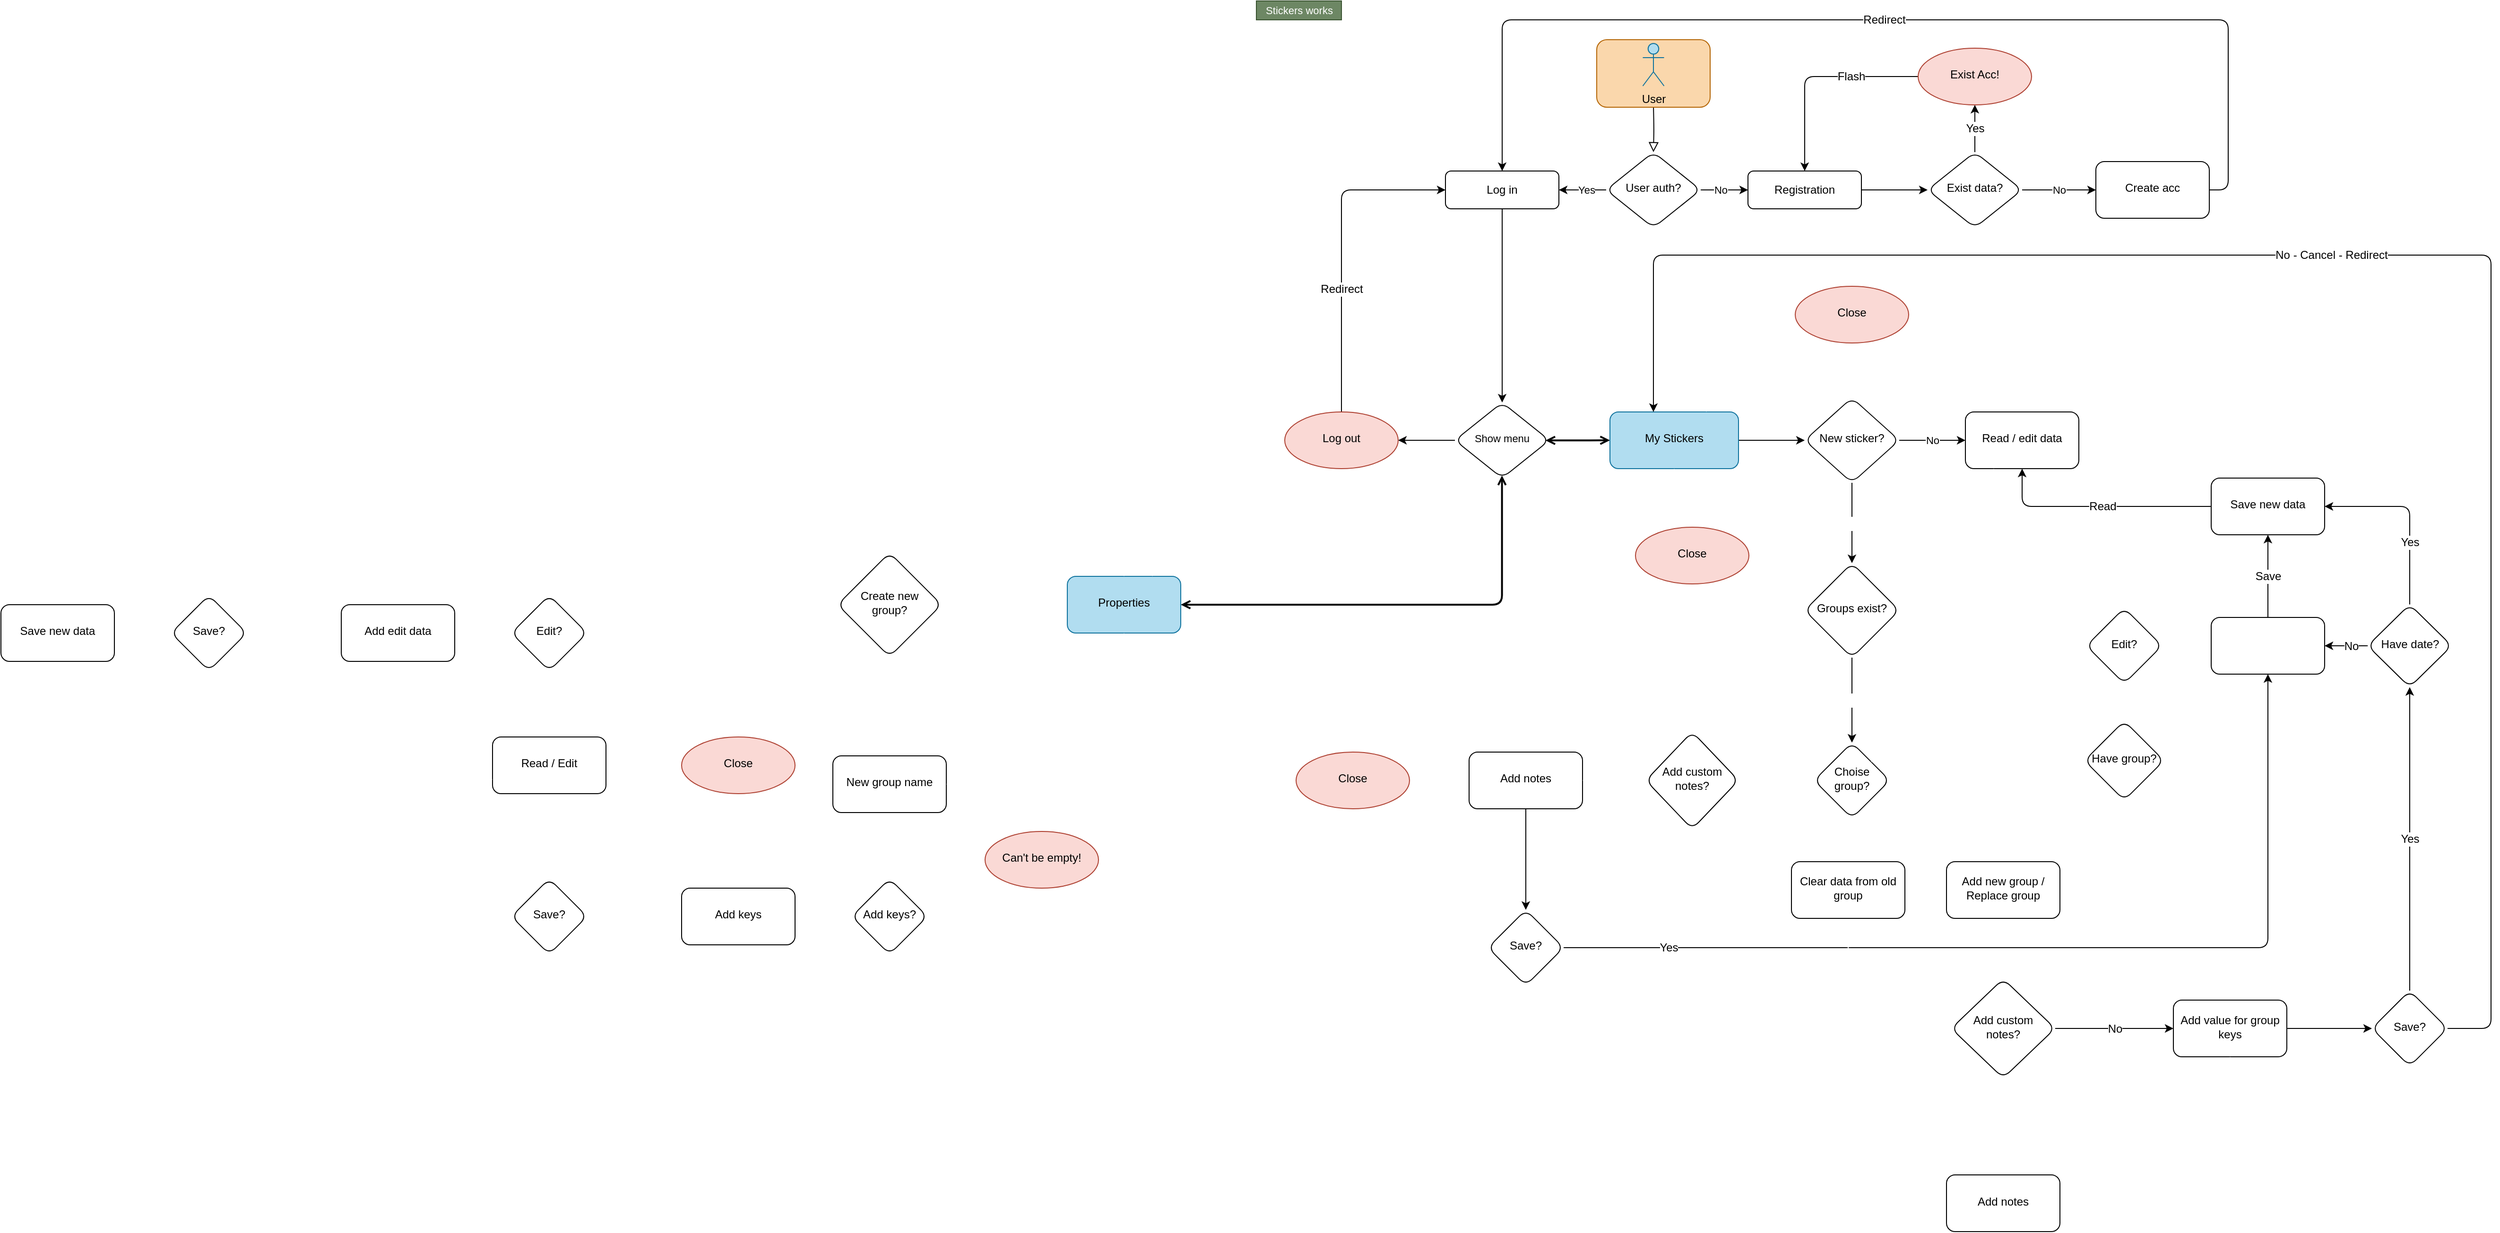 <mxfile version="16.5.2" type="github" pages="2">
  <diagram id="C5RBs43oDa-KdzZeNtuy" name="Stickers works">
    <mxGraphModel dx="4720" dy="1327" grid="0" gridSize="10" guides="1" tooltips="1" connect="1" arrows="1" fold="1" page="0" pageScale="1" pageWidth="827" pageHeight="1169" background="none" math="0" shadow="0">
      <root>
        <mxCell id="WIyWlLk6GJQsqaUBKTNV-0" />
        <mxCell id="WIyWlLk6GJQsqaUBKTNV-1" parent="WIyWlLk6GJQsqaUBKTNV-0" />
        <mxCell id="WIyWlLk6GJQsqaUBKTNV-2" value="" style="rounded=1;html=1;jettySize=auto;orthogonalLoop=1;fontSize=11;endArrow=block;endFill=0;endSize=8;strokeWidth=1;shadow=0;labelBackgroundColor=none;edgeStyle=orthogonalEdgeStyle;" parent="WIyWlLk6GJQsqaUBKTNV-1" target="WIyWlLk6GJQsqaUBKTNV-6" edge="1">
          <mxGeometry relative="1" as="geometry">
            <mxPoint x="420" y="110" as="sourcePoint" />
          </mxGeometry>
        </mxCell>
        <mxCell id="WIyWlLk6GJQsqaUBKTNV-3" value="" style="rounded=1;whiteSpace=wrap;html=1;fontSize=12;glass=0;strokeWidth=1;shadow=0;fillColor=#fad7ac;strokeColor=#b46504;" parent="WIyWlLk6GJQsqaUBKTNV-1" vertex="1">
          <mxGeometry x="360" y="41" width="120" height="71.5" as="geometry" />
        </mxCell>
        <mxCell id="XIRnP4KIkjxSlbMDe-v6-107" value="No" style="edgeStyle=orthogonalEdgeStyle;rounded=1;orthogonalLoop=1;jettySize=auto;html=1;exitX=1;exitY=0.5;exitDx=0;exitDy=0;entryX=0;entryY=0.5;entryDx=0;entryDy=0;" edge="1" parent="WIyWlLk6GJQsqaUBKTNV-1" source="WIyWlLk6GJQsqaUBKTNV-6" target="WIyWlLk6GJQsqaUBKTNV-7">
          <mxGeometry x="-0.16" relative="1" as="geometry">
            <mxPoint as="offset" />
          </mxGeometry>
        </mxCell>
        <mxCell id="XIRnP4KIkjxSlbMDe-v6-108" value="Yes" style="edgeStyle=orthogonalEdgeStyle;rounded=1;orthogonalLoop=1;jettySize=auto;html=1;exitX=0;exitY=0.5;exitDx=0;exitDy=0;entryX=1;entryY=0.5;entryDx=0;entryDy=0;" edge="1" parent="WIyWlLk6GJQsqaUBKTNV-1" source="WIyWlLk6GJQsqaUBKTNV-6" target="WIyWlLk6GJQsqaUBKTNV-11">
          <mxGeometry x="-0.16" relative="1" as="geometry">
            <mxPoint as="offset" />
          </mxGeometry>
        </mxCell>
        <mxCell id="WIyWlLk6GJQsqaUBKTNV-6" value="User auth?" style="rhombus;whiteSpace=wrap;html=1;shadow=0;fontFamily=Helvetica;fontSize=12;align=center;strokeWidth=1;spacing=6;spacingTop=-4;rounded=1;" parent="WIyWlLk6GJQsqaUBKTNV-1" vertex="1">
          <mxGeometry x="370" y="160" width="100" height="80" as="geometry" />
        </mxCell>
        <mxCell id="0s3vY2IXoYLYO0bVyIjp-5" value="" style="edgeStyle=orthogonalEdgeStyle;rounded=1;orthogonalLoop=1;jettySize=auto;html=1;" parent="WIyWlLk6GJQsqaUBKTNV-1" source="WIyWlLk6GJQsqaUBKTNV-7" target="0s3vY2IXoYLYO0bVyIjp-4" edge="1">
          <mxGeometry relative="1" as="geometry" />
        </mxCell>
        <mxCell id="WIyWlLk6GJQsqaUBKTNV-7" value="Registration" style="rounded=1;whiteSpace=wrap;html=1;fontSize=12;glass=0;strokeWidth=1;shadow=0;" parent="WIyWlLk6GJQsqaUBKTNV-1" vertex="1">
          <mxGeometry x="520" y="180" width="120" height="40" as="geometry" />
        </mxCell>
        <mxCell id="0s3vY2IXoYLYO0bVyIjp-14" value="" style="edgeStyle=orthogonalEdgeStyle;rounded=1;orthogonalLoop=1;jettySize=auto;html=1;entryX=0.5;entryY=0;entryDx=0;entryDy=0;" parent="WIyWlLk6GJQsqaUBKTNV-1" source="WIyWlLk6GJQsqaUBKTNV-11" target="0s3vY2IXoYLYO0bVyIjp-17" edge="1">
          <mxGeometry relative="1" as="geometry">
            <mxPoint x="260" y="280" as="targetPoint" />
            <Array as="points">
              <mxPoint x="260" y="250" />
              <mxPoint x="260" y="250" />
            </Array>
          </mxGeometry>
        </mxCell>
        <mxCell id="WIyWlLk6GJQsqaUBKTNV-11" value="Log in" style="rounded=1;whiteSpace=wrap;html=1;fontSize=12;glass=0;strokeWidth=1;shadow=0;" parent="WIyWlLk6GJQsqaUBKTNV-1" vertex="1">
          <mxGeometry x="200" y="180" width="120" height="40" as="geometry" />
        </mxCell>
        <mxCell id="XIRnP4KIkjxSlbMDe-v6-104" value="No" style="edgeStyle=orthogonalEdgeStyle;rounded=1;orthogonalLoop=1;jettySize=auto;html=1;" edge="1" parent="WIyWlLk6GJQsqaUBKTNV-1" source="0s3vY2IXoYLYO0bVyIjp-4" target="XIRnP4KIkjxSlbMDe-v6-103">
          <mxGeometry relative="1" as="geometry" />
        </mxCell>
        <mxCell id="98nd934uPL1Uci8gpfVL-17" value="Yes" style="edgeStyle=orthogonalEdgeStyle;rounded=1;orthogonalLoop=1;jettySize=auto;html=1;fontSize=12;startArrow=none;startFill=0;endArrow=classic;endFill=1;" edge="1" parent="WIyWlLk6GJQsqaUBKTNV-1" source="0s3vY2IXoYLYO0bVyIjp-4" target="98nd934uPL1Uci8gpfVL-16">
          <mxGeometry relative="1" as="geometry" />
        </mxCell>
        <mxCell id="0s3vY2IXoYLYO0bVyIjp-4" value="Exist data?" style="rhombus;whiteSpace=wrap;html=1;shadow=0;fontFamily=Helvetica;fontSize=12;align=center;strokeWidth=1;spacing=6;spacingTop=-4;rounded=1;" parent="WIyWlLk6GJQsqaUBKTNV-1" vertex="1">
          <mxGeometry x="710" y="160" width="100" height="80" as="geometry" />
        </mxCell>
        <mxCell id="XIRnP4KIkjxSlbMDe-v6-113" value="" style="edgeStyle=orthogonalEdgeStyle;rounded=1;orthogonalLoop=1;jettySize=auto;html=1;startArrow=open;startFill=0;endArrow=open;endFill=0;exitX=0.958;exitY=0.501;exitDx=0;exitDy=0;exitPerimeter=0;strokeWidth=2;" edge="1" parent="WIyWlLk6GJQsqaUBKTNV-1" source="0s3vY2IXoYLYO0bVyIjp-17" target="XIRnP4KIkjxSlbMDe-v6-112">
          <mxGeometry relative="1" as="geometry" />
        </mxCell>
        <mxCell id="XIRnP4KIkjxSlbMDe-v6-115" value="" style="edgeStyle=orthogonalEdgeStyle;rounded=1;orthogonalLoop=1;jettySize=auto;html=1;startArrow=open;startFill=0;endArrow=open;endFill=0;exitX=0.498;exitY=0.965;exitDx=0;exitDy=0;exitPerimeter=0;strokeWidth=2;" edge="1" parent="WIyWlLk6GJQsqaUBKTNV-1" source="0s3vY2IXoYLYO0bVyIjp-17" target="XIRnP4KIkjxSlbMDe-v6-114">
          <mxGeometry relative="1" as="geometry">
            <Array as="points">
              <mxPoint x="260" y="639" />
            </Array>
          </mxGeometry>
        </mxCell>
        <mxCell id="XIRnP4KIkjxSlbMDe-v6-117" value="" style="edgeStyle=orthogonalEdgeStyle;rounded=1;orthogonalLoop=1;jettySize=auto;html=1;" edge="1" parent="WIyWlLk6GJQsqaUBKTNV-1" source="0s3vY2IXoYLYO0bVyIjp-17" target="XIRnP4KIkjxSlbMDe-v6-116">
          <mxGeometry relative="1" as="geometry" />
        </mxCell>
        <mxCell id="0s3vY2IXoYLYO0bVyIjp-17" value="&lt;span style=&quot;font-size: 11px&quot;&gt;Show menu&lt;/span&gt;" style="rhombus;whiteSpace=wrap;html=1;shadow=0;fontFamily=Helvetica;fontSize=12;align=center;strokeWidth=1;spacing=6;spacingTop=-4;rounded=1;" parent="WIyWlLk6GJQsqaUBKTNV-1" vertex="1">
          <mxGeometry x="210" y="425" width="100" height="80" as="geometry" />
        </mxCell>
        <mxCell id="XIRnP4KIkjxSlbMDe-v6-110" value="&lt;font style=&quot;font-size: 12px&quot;&gt;Redirect&lt;/font&gt;" style="edgeStyle=orthogonalEdgeStyle;rounded=1;orthogonalLoop=1;jettySize=auto;html=1;exitX=1;exitY=0.5;exitDx=0;exitDy=0;entryX=0.5;entryY=0;entryDx=0;entryDy=0;" edge="1" parent="WIyWlLk6GJQsqaUBKTNV-1" source="XIRnP4KIkjxSlbMDe-v6-103" target="WIyWlLk6GJQsqaUBKTNV-11">
          <mxGeometry relative="1" as="geometry">
            <mxPoint x="240" y="180" as="targetPoint" />
            <Array as="points">
              <mxPoint x="1028" y="200" />
              <mxPoint x="1028" y="20" />
              <mxPoint x="260" y="20" />
            </Array>
          </mxGeometry>
        </mxCell>
        <mxCell id="XIRnP4KIkjxSlbMDe-v6-103" value="Create acc" style="whiteSpace=wrap;html=1;shadow=0;strokeWidth=1;spacing=6;spacingTop=-4;rounded=1;" vertex="1" parent="WIyWlLk6GJQsqaUBKTNV-1">
          <mxGeometry x="888" y="170" width="120" height="60" as="geometry" />
        </mxCell>
        <mxCell id="XIRnP4KIkjxSlbMDe-v6-119" value="" style="edgeStyle=orthogonalEdgeStyle;rounded=1;orthogonalLoop=1;jettySize=auto;html=1;" edge="1" parent="WIyWlLk6GJQsqaUBKTNV-1" source="XIRnP4KIkjxSlbMDe-v6-112" target="XIRnP4KIkjxSlbMDe-v6-118">
          <mxGeometry relative="1" as="geometry" />
        </mxCell>
        <mxCell id="XIRnP4KIkjxSlbMDe-v6-112" value="&lt;font color=&quot;#000000&quot;&gt;My Stickers&lt;/font&gt;" style="whiteSpace=wrap;html=1;shadow=0;strokeWidth=1;spacing=6;spacingTop=-4;rounded=1;fillColor=#b1ddf0;strokeColor=#10739e;" vertex="1" parent="WIyWlLk6GJQsqaUBKTNV-1">
          <mxGeometry x="374" y="435" width="136" height="60" as="geometry" />
        </mxCell>
        <mxCell id="9zf7Oc-4m7yG3qlrup4p-8" style="edgeStyle=orthogonalEdgeStyle;rounded=1;orthogonalLoop=1;jettySize=auto;html=1;exitX=0;exitY=0.5;exitDx=0;exitDy=0;entryX=1;entryY=0.5;entryDx=0;entryDy=0;fontSize=12;fontColor=#000000;startArrow=none;startFill=0;endArrow=classic;endFill=1;strokeColor=#FFFFFF;strokeWidth=1;" edge="1" parent="WIyWlLk6GJQsqaUBKTNV-1" source="XIRnP4KIkjxSlbMDe-v6-114" target="9zf7Oc-4m7yG3qlrup4p-7">
          <mxGeometry relative="1" as="geometry" />
        </mxCell>
        <mxCell id="XIRnP4KIkjxSlbMDe-v6-114" value="&lt;font color=&quot;#000000&quot;&gt;Properties&lt;/font&gt;" style="whiteSpace=wrap;html=1;shadow=0;strokeWidth=1;spacing=6;spacingTop=-4;rounded=1;fillColor=#b1ddf0;strokeColor=#10739e;" vertex="1" parent="WIyWlLk6GJQsqaUBKTNV-1">
          <mxGeometry x="-200" y="609" width="120" height="60" as="geometry" />
        </mxCell>
        <mxCell id="98nd934uPL1Uci8gpfVL-3" value="Redirect" style="edgeStyle=orthogonalEdgeStyle;rounded=1;orthogonalLoop=1;jettySize=auto;html=1;exitX=0.5;exitY=0;exitDx=0;exitDy=0;entryX=0;entryY=0.5;entryDx=0;entryDy=0;fontSize=12;startArrow=none;startFill=0;endArrow=classic;endFill=1;" edge="1" parent="WIyWlLk6GJQsqaUBKTNV-1" source="XIRnP4KIkjxSlbMDe-v6-116" target="WIyWlLk6GJQsqaUBKTNV-11">
          <mxGeometry x="-0.246" relative="1" as="geometry">
            <mxPoint as="offset" />
          </mxGeometry>
        </mxCell>
        <mxCell id="XIRnP4KIkjxSlbMDe-v6-116" value="&lt;font color=&quot;#000000&quot;&gt;Log out&lt;/font&gt;" style="ellipse;whiteSpace=wrap;html=1;shadow=0;strokeWidth=1;spacing=6;spacingTop=-4;rounded=1;fillColor=#fad9d5;strokeColor=#ae4132;" vertex="1" parent="WIyWlLk6GJQsqaUBKTNV-1">
          <mxGeometry x="30" y="435" width="120" height="60" as="geometry" />
        </mxCell>
        <mxCell id="XIRnP4KIkjxSlbMDe-v6-123" value="No" style="edgeStyle=orthogonalEdgeStyle;rounded=1;orthogonalLoop=1;jettySize=auto;html=1;fontSize=11;" edge="1" parent="WIyWlLk6GJQsqaUBKTNV-1" source="XIRnP4KIkjxSlbMDe-v6-118" target="XIRnP4KIkjxSlbMDe-v6-122">
          <mxGeometry relative="1" as="geometry" />
        </mxCell>
        <mxCell id="K6H13gkPwvNcMKXw1qMp-12" value="Yes" style="edgeStyle=orthogonalEdgeStyle;rounded=1;orthogonalLoop=1;jettySize=auto;html=1;exitX=0.5;exitY=1;exitDx=0;exitDy=0;fontSize=12;fontColor=#FFFFFF;startArrow=none;startFill=0;endArrow=classic;endFill=1;" edge="1" parent="WIyWlLk6GJQsqaUBKTNV-1" source="XIRnP4KIkjxSlbMDe-v6-118" target="K6H13gkPwvNcMKXw1qMp-11">
          <mxGeometry relative="1" as="geometry" />
        </mxCell>
        <mxCell id="XIRnP4KIkjxSlbMDe-v6-118" value="&lt;font style=&quot;font-size: 12px&quot;&gt;New sticker?&lt;/font&gt;" style="rhombus;whiteSpace=wrap;html=1;shadow=0;strokeWidth=1;spacing=6;spacingTop=-4;rounded=1;" vertex="1" parent="WIyWlLk6GJQsqaUBKTNV-1">
          <mxGeometry x="580" y="420" width="100" height="90" as="geometry" />
        </mxCell>
        <mxCell id="z7dym_dQwnL6DSMIbfQE-17" style="edgeStyle=orthogonalEdgeStyle;rounded=1;orthogonalLoop=1;jettySize=auto;html=1;exitX=0.5;exitY=0;exitDx=0;exitDy=0;entryX=1;entryY=0.5;entryDx=0;entryDy=0;labelBackgroundColor=default;fontSize=12;fontColor=#FFFFFF;startArrow=none;startFill=0;endArrow=classic;endFill=1;strokeColor=#FFFFFF;strokeWidth=1;" edge="1" parent="WIyWlLk6GJQsqaUBKTNV-1" source="XIRnP4KIkjxSlbMDe-v6-122" target="z7dym_dQwnL6DSMIbfQE-16">
          <mxGeometry relative="1" as="geometry" />
        </mxCell>
        <mxCell id="z7dym_dQwnL6DSMIbfQE-20" value="" style="edgeStyle=orthogonalEdgeStyle;rounded=1;orthogonalLoop=1;jettySize=auto;html=1;labelBackgroundColor=default;fontSize=12;fontColor=#FFFFFF;startArrow=none;startFill=0;endArrow=classic;endFill=1;strokeColor=#FFFFFF;strokeWidth=1;" edge="1" parent="WIyWlLk6GJQsqaUBKTNV-1" source="XIRnP4KIkjxSlbMDe-v6-122" target="z7dym_dQwnL6DSMIbfQE-19">
          <mxGeometry relative="1" as="geometry" />
        </mxCell>
        <mxCell id="XIRnP4KIkjxSlbMDe-v6-122" value="Read / edit data" style="whiteSpace=wrap;html=1;shadow=0;strokeWidth=1;spacing=6;spacingTop=-4;rounded=1;" vertex="1" parent="WIyWlLk6GJQsqaUBKTNV-1">
          <mxGeometry x="750" y="435" width="120" height="60" as="geometry" />
        </mxCell>
        <mxCell id="98nd934uPL1Uci8gpfVL-1" value="Read" style="edgeStyle=orthogonalEdgeStyle;rounded=1;orthogonalLoop=1;jettySize=auto;html=1;exitX=0;exitY=0.5;exitDx=0;exitDy=0;entryX=0.5;entryY=1;entryDx=0;entryDy=0;fontSize=12;" edge="1" parent="WIyWlLk6GJQsqaUBKTNV-1" source="XIRnP4KIkjxSlbMDe-v6-128" target="XIRnP4KIkjxSlbMDe-v6-122">
          <mxGeometry x="-0.037" relative="1" as="geometry">
            <mxPoint as="offset" />
          </mxGeometry>
        </mxCell>
        <mxCell id="XIRnP4KIkjxSlbMDe-v6-128" value="Save new data" style="whiteSpace=wrap;html=1;shadow=0;strokeWidth=1;spacing=6;spacingTop=-4;rounded=1;" vertex="1" parent="WIyWlLk6GJQsqaUBKTNV-1">
          <mxGeometry x="1010" y="505" width="120" height="60" as="geometry" />
        </mxCell>
        <mxCell id="cPAFK484y0xrTvQNjb0s-0" value="Stickers works" style="text;html=1;align=center;verticalAlign=middle;resizable=0;points=[];autosize=1;strokeColor=#3A5431;fillColor=#6d8764;fontSize=11;fontColor=#ffffff;" vertex="1" parent="WIyWlLk6GJQsqaUBKTNV-1">
          <mxGeometry width="90" height="20" as="geometry" />
        </mxCell>
        <mxCell id="xb86O9VPerZEA7dvHFh_-1" value="No" style="edgeStyle=orthogonalEdgeStyle;rounded=1;orthogonalLoop=1;jettySize=auto;html=1;fontSize=12;fontColor=#FFFFFF;startArrow=none;startFill=0;endArrow=classic;endFill=1;strokeColor=#FFFFFF;strokeWidth=1;" edge="1" parent="WIyWlLk6GJQsqaUBKTNV-1" source="98nd934uPL1Uci8gpfVL-10" target="xb86O9VPerZEA7dvHFh_-0">
          <mxGeometry relative="1" as="geometry" />
        </mxCell>
        <mxCell id="z7dym_dQwnL6DSMIbfQE-37" value="Yes" style="edgeStyle=orthogonalEdgeStyle;rounded=1;orthogonalLoop=1;jettySize=auto;html=1;labelBackgroundColor=default;fontSize=12;fontColor=#FFFFFF;startArrow=none;startFill=0;endArrow=classic;endFill=1;strokeColor=#FFFFFF;strokeWidth=1;" edge="1" parent="WIyWlLk6GJQsqaUBKTNV-1" source="98nd934uPL1Uci8gpfVL-10" target="z7dym_dQwnL6DSMIbfQE-36">
          <mxGeometry x="-0.38" relative="1" as="geometry">
            <mxPoint as="offset" />
          </mxGeometry>
        </mxCell>
        <mxCell id="98nd934uPL1Uci8gpfVL-10" value="Choise group?" style="rhombus;whiteSpace=wrap;html=1;shadow=0;strokeWidth=1;spacing=6;spacingTop=-4;rounded=1;" vertex="1" parent="WIyWlLk6GJQsqaUBKTNV-1">
          <mxGeometry x="590" y="785" width="80" height="80" as="geometry" />
        </mxCell>
        <mxCell id="98nd934uPL1Uci8gpfVL-18" value="Flash" style="edgeStyle=orthogonalEdgeStyle;rounded=1;orthogonalLoop=1;jettySize=auto;html=1;exitX=0;exitY=0.5;exitDx=0;exitDy=0;entryX=0.5;entryY=0;entryDx=0;entryDy=0;fontSize=12;startArrow=none;startFill=0;endArrow=classic;endFill=1;" edge="1" parent="WIyWlLk6GJQsqaUBKTNV-1" source="98nd934uPL1Uci8gpfVL-16" target="WIyWlLk6GJQsqaUBKTNV-7">
          <mxGeometry x="-0.363" relative="1" as="geometry">
            <mxPoint x="-1" as="offset" />
          </mxGeometry>
        </mxCell>
        <mxCell id="98nd934uPL1Uci8gpfVL-16" value="&lt;span&gt;&lt;font color=&quot;#000000&quot;&gt;Exist Acc!&lt;/font&gt;&lt;/span&gt;" style="ellipse;whiteSpace=wrap;html=1;shadow=0;strokeWidth=1;spacing=6;spacingTop=-4;rounded=1;fillColor=#fad9d5;strokeColor=#ae4132;" vertex="1" parent="WIyWlLk6GJQsqaUBKTNV-1">
          <mxGeometry x="700" y="50" width="120" height="60" as="geometry" />
        </mxCell>
        <mxCell id="98nd934uPL1Uci8gpfVL-22" value="" style="edgeStyle=orthogonalEdgeStyle;rounded=1;orthogonalLoop=1;jettySize=auto;html=1;fontSize=12;startArrow=none;startFill=0;endArrow=classic;endFill=1;" edge="1" parent="WIyWlLk6GJQsqaUBKTNV-1" source="98nd934uPL1Uci8gpfVL-19" target="98nd934uPL1Uci8gpfVL-21">
          <mxGeometry relative="1" as="geometry" />
        </mxCell>
        <mxCell id="98nd934uPL1Uci8gpfVL-19" value="Add notes" style="whiteSpace=wrap;html=1;shadow=0;strokeWidth=1;spacing=6;spacingTop=-4;rounded=1;" vertex="1" parent="WIyWlLk6GJQsqaUBKTNV-1">
          <mxGeometry x="225" y="795" width="120" height="60" as="geometry" />
        </mxCell>
        <mxCell id="98nd934uPL1Uci8gpfVL-25" value="Yes" style="edgeStyle=orthogonalEdgeStyle;rounded=1;orthogonalLoop=1;jettySize=auto;html=1;fontSize=12;startArrow=none;startFill=0;endArrow=classic;endFill=1;entryX=0.5;entryY=1;entryDx=0;entryDy=0;exitX=1;exitY=0.5;exitDx=0;exitDy=0;" edge="1" parent="WIyWlLk6GJQsqaUBKTNV-1" source="98nd934uPL1Uci8gpfVL-21" target="K6H13gkPwvNcMKXw1qMp-3">
          <mxGeometry x="-0.785" relative="1" as="geometry">
            <mxPoint x="470" y="1077.5" as="targetPoint" />
            <Array as="points">
              <mxPoint x="1070" y="1002" />
            </Array>
            <mxPoint as="offset" />
          </mxGeometry>
        </mxCell>
        <mxCell id="z7dym_dQwnL6DSMIbfQE-29" value="No" style="edgeStyle=orthogonalEdgeStyle;rounded=1;orthogonalLoop=1;jettySize=auto;html=1;exitX=0;exitY=0.5;exitDx=0;exitDy=0;entryX=0.5;entryY=1;entryDx=0;entryDy=0;labelBackgroundColor=default;fontSize=12;fontColor=#FFFFFF;startArrow=none;startFill=0;endArrow=classic;endFill=1;strokeColor=#FFFFFF;strokeWidth=1;" edge="1" parent="WIyWlLk6GJQsqaUBKTNV-1" source="98nd934uPL1Uci8gpfVL-21" target="z7dym_dQwnL6DSMIbfQE-28">
          <mxGeometry x="-0.51" relative="1" as="geometry">
            <mxPoint as="offset" />
          </mxGeometry>
        </mxCell>
        <mxCell id="98nd934uPL1Uci8gpfVL-21" value="Save?" style="rhombus;whiteSpace=wrap;html=1;shadow=0;strokeWidth=1;spacing=6;spacingTop=-4;rounded=1;" vertex="1" parent="WIyWlLk6GJQsqaUBKTNV-1">
          <mxGeometry x="245" y="962" width="80" height="80" as="geometry" />
        </mxCell>
        <mxCell id="98nd934uPL1Uci8gpfVL-33" value="No" style="edgeStyle=orthogonalEdgeStyle;rounded=1;orthogonalLoop=1;jettySize=auto;html=1;fontSize=12;startArrow=none;startFill=0;endArrow=classic;endFill=1;" edge="1" parent="WIyWlLk6GJQsqaUBKTNV-1" source="98nd934uPL1Uci8gpfVL-30" target="98nd934uPL1Uci8gpfVL-32">
          <mxGeometry relative="1" as="geometry" />
        </mxCell>
        <mxCell id="9zf7Oc-4m7yG3qlrup4p-4" value="Yes" style="edgeStyle=orthogonalEdgeStyle;rounded=1;orthogonalLoop=1;jettySize=auto;html=1;fontSize=12;fontColor=#FFFFFF;startArrow=none;startFill=0;endArrow=classic;endFill=1;strokeColor=#FFFFFF;strokeWidth=1;" edge="1" parent="WIyWlLk6GJQsqaUBKTNV-1" source="98nd934uPL1Uci8gpfVL-30" target="9zf7Oc-4m7yG3qlrup4p-3">
          <mxGeometry relative="1" as="geometry" />
        </mxCell>
        <mxCell id="98nd934uPL1Uci8gpfVL-30" value="Add custom notes?" style="rhombus;whiteSpace=wrap;html=1;shadow=0;strokeWidth=1;spacing=6;spacingTop=-4;rounded=1;" vertex="1" parent="WIyWlLk6GJQsqaUBKTNV-1">
          <mxGeometry x="735" y="1035" width="110" height="105" as="geometry" />
        </mxCell>
        <mxCell id="98nd934uPL1Uci8gpfVL-35" value="" style="edgeStyle=orthogonalEdgeStyle;rounded=1;orthogonalLoop=1;jettySize=auto;html=1;fontSize=12;startArrow=none;startFill=0;endArrow=classic;endFill=1;" edge="1" parent="WIyWlLk6GJQsqaUBKTNV-1" source="98nd934uPL1Uci8gpfVL-32" target="98nd934uPL1Uci8gpfVL-34">
          <mxGeometry relative="1" as="geometry" />
        </mxCell>
        <mxCell id="98nd934uPL1Uci8gpfVL-32" value="Add value for group keys" style="whiteSpace=wrap;html=1;shadow=0;strokeWidth=1;spacing=6;spacingTop=-4;rounded=1;" vertex="1" parent="WIyWlLk6GJQsqaUBKTNV-1">
          <mxGeometry x="970" y="1057.5" width="120" height="60" as="geometry" />
        </mxCell>
        <mxCell id="98nd934uPL1Uci8gpfVL-37" value="No - Cancel - Redirect" style="edgeStyle=orthogonalEdgeStyle;rounded=1;orthogonalLoop=1;jettySize=auto;html=1;exitX=1;exitY=0.5;exitDx=0;exitDy=0;fontSize=12;startArrow=none;startFill=0;endArrow=classic;endFill=1;" edge="1" parent="WIyWlLk6GJQsqaUBKTNV-1" source="98nd934uPL1Uci8gpfVL-34">
          <mxGeometry x="0.079" relative="1" as="geometry">
            <mxPoint x="420" y="435" as="targetPoint" />
            <Array as="points">
              <mxPoint x="1306" y="1088" />
              <mxPoint x="1306" y="269" />
              <mxPoint x="420" y="269" />
            </Array>
            <mxPoint as="offset" />
          </mxGeometry>
        </mxCell>
        <mxCell id="K6H13gkPwvNcMKXw1qMp-1" value="Yes" style="edgeStyle=orthogonalEdgeStyle;rounded=1;orthogonalLoop=1;jettySize=auto;html=1;fontSize=12;startArrow=none;startFill=0;endArrow=classic;endFill=1;" edge="1" parent="WIyWlLk6GJQsqaUBKTNV-1" source="98nd934uPL1Uci8gpfVL-34" target="K6H13gkPwvNcMKXw1qMp-0">
          <mxGeometry relative="1" as="geometry" />
        </mxCell>
        <mxCell id="98nd934uPL1Uci8gpfVL-34" value="Save?" style="rhombus;whiteSpace=wrap;html=1;shadow=0;strokeWidth=1;spacing=6;spacingTop=-4;rounded=1;" vertex="1" parent="WIyWlLk6GJQsqaUBKTNV-1">
          <mxGeometry x="1180" y="1047.5" width="80" height="80" as="geometry" />
        </mxCell>
        <mxCell id="K6H13gkPwvNcMKXw1qMp-2" value="Yes" style="edgeStyle=orthogonalEdgeStyle;rounded=1;orthogonalLoop=1;jettySize=auto;html=1;exitX=0.5;exitY=0;exitDx=0;exitDy=0;entryX=1;entryY=0.5;entryDx=0;entryDy=0;fontSize=12;startArrow=none;startFill=0;endArrow=classic;endFill=1;" edge="1" parent="WIyWlLk6GJQsqaUBKTNV-1" source="K6H13gkPwvNcMKXw1qMp-0" target="XIRnP4KIkjxSlbMDe-v6-128">
          <mxGeometry x="-0.317" relative="1" as="geometry">
            <mxPoint as="offset" />
          </mxGeometry>
        </mxCell>
        <mxCell id="K6H13gkPwvNcMKXw1qMp-4" value="No" style="edgeStyle=orthogonalEdgeStyle;rounded=1;orthogonalLoop=1;jettySize=auto;html=1;fontSize=12;startArrow=none;startFill=0;endArrow=classic;endFill=1;" edge="1" parent="WIyWlLk6GJQsqaUBKTNV-1" source="K6H13gkPwvNcMKXw1qMp-0" target="K6H13gkPwvNcMKXw1qMp-3">
          <mxGeometry x="-0.23" relative="1" as="geometry">
            <mxPoint as="offset" />
          </mxGeometry>
        </mxCell>
        <mxCell id="K6H13gkPwvNcMKXw1qMp-0" value="Have date?" style="rhombus;whiteSpace=wrap;html=1;shadow=0;strokeWidth=1;spacing=6;spacingTop=-4;rounded=1;" vertex="1" parent="WIyWlLk6GJQsqaUBKTNV-1">
          <mxGeometry x="1175.5" y="638.75" width="89" height="87.5" as="geometry" />
        </mxCell>
        <mxCell id="K6H13gkPwvNcMKXw1qMp-5" value="Save" style="edgeStyle=orthogonalEdgeStyle;rounded=1;orthogonalLoop=1;jettySize=auto;html=1;exitX=0.5;exitY=0;exitDx=0;exitDy=0;entryX=0.5;entryY=1;entryDx=0;entryDy=0;fontSize=12;startArrow=none;startFill=0;endArrow=classic;endFill=1;" edge="1" parent="WIyWlLk6GJQsqaUBKTNV-1" source="K6H13gkPwvNcMKXw1qMp-3" target="XIRnP4KIkjxSlbMDe-v6-128">
          <mxGeometry relative="1" as="geometry" />
        </mxCell>
        <mxCell id="K6H13gkPwvNcMKXw1qMp-3" value="&lt;font color=&quot;#ffffff&quot;&gt;Add ctreated At (date)&lt;/font&gt;" style="whiteSpace=wrap;html=1;shadow=0;strokeWidth=1;spacing=6;spacingTop=-4;rounded=1;" vertex="1" parent="WIyWlLk6GJQsqaUBKTNV-1">
          <mxGeometry x="1010" y="652.5" width="120" height="60" as="geometry" />
        </mxCell>
        <mxCell id="K6H13gkPwvNcMKXw1qMp-13" value="Yes" style="edgeStyle=orthogonalEdgeStyle;rounded=1;orthogonalLoop=1;jettySize=auto;html=1;exitX=0.5;exitY=1;exitDx=0;exitDy=0;entryX=0.5;entryY=0;entryDx=0;entryDy=0;fontSize=12;fontColor=#FFFFFF;startArrow=none;startFill=0;endArrow=classic;endFill=1;" edge="1" parent="WIyWlLk6GJQsqaUBKTNV-1" source="K6H13gkPwvNcMKXw1qMp-11" target="98nd934uPL1Uci8gpfVL-10">
          <mxGeometry relative="1" as="geometry" />
        </mxCell>
        <mxCell id="xb86O9VPerZEA7dvHFh_-7" value="No" style="edgeStyle=orthogonalEdgeStyle;rounded=1;orthogonalLoop=1;jettySize=auto;html=1;exitX=0;exitY=0.5;exitDx=0;exitDy=0;entryX=1;entryY=0;entryDx=0;entryDy=0;fontSize=12;fontColor=#FFFFFF;startArrow=none;startFill=0;endArrow=classic;endFill=1;strokeColor=#FFFFFF;strokeWidth=1;" edge="1" parent="WIyWlLk6GJQsqaUBKTNV-1" source="K6H13gkPwvNcMKXw1qMp-11" target="xb86O9VPerZEA7dvHFh_-0">
          <mxGeometry x="-0.646" relative="1" as="geometry">
            <Array as="points">
              <mxPoint x="485" y="645" />
            </Array>
            <mxPoint as="offset" />
          </mxGeometry>
        </mxCell>
        <mxCell id="K6H13gkPwvNcMKXw1qMp-11" value="Groups exist?" style="rhombus;whiteSpace=wrap;html=1;shadow=0;strokeWidth=1;spacing=6;spacingTop=-4;rounded=1;" vertex="1" parent="WIyWlLk6GJQsqaUBKTNV-1">
          <mxGeometry x="580" y="595" width="100" height="100" as="geometry" />
        </mxCell>
        <mxCell id="xb86O9VPerZEA7dvHFh_-2" value="Yes" style="edgeStyle=orthogonalEdgeStyle;rounded=1;orthogonalLoop=1;jettySize=auto;html=1;exitX=0;exitY=0.5;exitDx=0;exitDy=0;entryX=1;entryY=0.5;entryDx=0;entryDy=0;fontSize=12;fontColor=#FFFFFF;startArrow=none;startFill=0;endArrow=classic;endFill=1;strokeColor=#FFFFFF;strokeWidth=1;" edge="1" parent="WIyWlLk6GJQsqaUBKTNV-1" source="xb86O9VPerZEA7dvHFh_-0" target="98nd934uPL1Uci8gpfVL-19">
          <mxGeometry relative="1" as="geometry" />
        </mxCell>
        <mxCell id="z7dym_dQwnL6DSMIbfQE-26" value="No" style="edgeStyle=orthogonalEdgeStyle;rounded=1;orthogonalLoop=1;jettySize=auto;html=1;exitX=0.5;exitY=0;exitDx=0;exitDy=0;entryX=0.5;entryY=1;entryDx=0;entryDy=0;labelBackgroundColor=default;fontSize=12;fontColor=#FFFFFF;startArrow=none;startFill=0;endArrow=classic;endFill=1;strokeColor=#FFFFFF;strokeWidth=1;" edge="1" parent="WIyWlLk6GJQsqaUBKTNV-1" source="xb86O9VPerZEA7dvHFh_-0" target="z7dym_dQwnL6DSMIbfQE-25">
          <mxGeometry relative="1" as="geometry" />
        </mxCell>
        <mxCell id="xb86O9VPerZEA7dvHFh_-0" value="Add custom notes?" style="rhombus;whiteSpace=wrap;html=1;shadow=0;strokeWidth=1;spacing=6;spacingTop=-4;rounded=1;" vertex="1" parent="WIyWlLk6GJQsqaUBKTNV-1">
          <mxGeometry x="412" y="773.5" width="98" height="103" as="geometry" />
        </mxCell>
        <mxCell id="9zf7Oc-4m7yG3qlrup4p-0" value="&lt;font color=&quot;#000000&quot;&gt;User&lt;br&gt;&lt;/font&gt;" style="shape=umlActor;verticalLabelPosition=bottom;verticalAlign=top;html=1;outlineConnect=0;rounded=1;fontSize=12;fillColor=#b1ddf0;strokeColor=#10739e;" vertex="1" parent="WIyWlLk6GJQsqaUBKTNV-1">
          <mxGeometry x="408.75" y="45" width="22.5" height="45" as="geometry" />
        </mxCell>
        <mxCell id="9zf7Oc-4m7yG3qlrup4p-5" style="edgeStyle=orthogonalEdgeStyle;rounded=1;orthogonalLoop=1;jettySize=auto;html=1;exitX=1;exitY=0.5;exitDx=0;exitDy=0;entryX=0.5;entryY=1;entryDx=0;entryDy=0;fontSize=12;fontColor=#FFFFFF;startArrow=none;startFill=0;endArrow=classic;endFill=1;strokeColor=#FFFFFF;strokeWidth=1;" edge="1" parent="WIyWlLk6GJQsqaUBKTNV-1" source="9zf7Oc-4m7yG3qlrup4p-3" target="98nd934uPL1Uci8gpfVL-32">
          <mxGeometry relative="1" as="geometry" />
        </mxCell>
        <mxCell id="9zf7Oc-4m7yG3qlrup4p-3" value="&lt;span&gt;Add notes&lt;/span&gt;" style="whiteSpace=wrap;html=1;shadow=0;strokeWidth=1;spacing=6;spacingTop=-4;rounded=1;" vertex="1" parent="WIyWlLk6GJQsqaUBKTNV-1">
          <mxGeometry x="730" y="1242.5" width="120" height="60" as="geometry" />
        </mxCell>
        <mxCell id="9zf7Oc-4m7yG3qlrup4p-9" value="&lt;font color=&quot;#ffffff&quot;&gt;No&lt;/font&gt;" style="edgeStyle=orthogonalEdgeStyle;rounded=1;orthogonalLoop=1;jettySize=auto;html=1;exitX=0.5;exitY=0;exitDx=0;exitDy=0;entryX=0.5;entryY=0;entryDx=0;entryDy=0;fontSize=12;fontColor=#000000;startArrow=none;startFill=0;endArrow=classic;endFill=1;strokeColor=#FFFFFF;strokeWidth=1;" edge="1" parent="WIyWlLk6GJQsqaUBKTNV-1" source="9zf7Oc-4m7yG3qlrup4p-7" target="XIRnP4KIkjxSlbMDe-v6-114">
          <mxGeometry x="-0.067" relative="1" as="geometry">
            <Array as="points">
              <mxPoint x="-388" y="519" />
              <mxPoint x="-140" y="519" />
            </Array>
            <mxPoint as="offset" />
          </mxGeometry>
        </mxCell>
        <mxCell id="9zf7Oc-4m7yG3qlrup4p-18" value="Yes" style="edgeStyle=orthogonalEdgeStyle;rounded=1;orthogonalLoop=1;jettySize=auto;html=1;exitX=0.5;exitY=1;exitDx=0;exitDy=0;entryX=0.5;entryY=0;entryDx=0;entryDy=0;labelBackgroundColor=default;fontSize=12;fontColor=#FFFFFF;startArrow=none;startFill=0;endArrow=classic;endFill=1;strokeColor=#FFFFFF;strokeWidth=1;" edge="1" parent="WIyWlLk6GJQsqaUBKTNV-1" source="9zf7Oc-4m7yG3qlrup4p-7" target="9zf7Oc-4m7yG3qlrup4p-10">
          <mxGeometry relative="1" as="geometry" />
        </mxCell>
        <mxCell id="9zf7Oc-4m7yG3qlrup4p-7" value="Create new group?" style="rhombus;whiteSpace=wrap;html=1;shadow=0;strokeWidth=1;spacing=6;spacingTop=-4;rounded=1;" vertex="1" parent="WIyWlLk6GJQsqaUBKTNV-1">
          <mxGeometry x="-443" y="584" width="110" height="110" as="geometry" />
        </mxCell>
        <mxCell id="9zf7Oc-4m7yG3qlrup4p-13" value="" style="edgeStyle=orthogonalEdgeStyle;rounded=1;orthogonalLoop=1;jettySize=auto;html=1;labelBackgroundColor=none;fontSize=12;fontColor=#FFFFFF;startArrow=none;startFill=0;endArrow=classic;endFill=1;strokeColor=#FFFFFF;strokeWidth=1;" edge="1" parent="WIyWlLk6GJQsqaUBKTNV-1" source="9zf7Oc-4m7yG3qlrup4p-10" target="9zf7Oc-4m7yG3qlrup4p-12">
          <mxGeometry relative="1" as="geometry" />
        </mxCell>
        <mxCell id="9zf7Oc-4m7yG3qlrup4p-10" value="New group name" style="whiteSpace=wrap;html=1;shadow=0;strokeWidth=1;spacing=6;spacingTop=-4;rounded=1;" vertex="1" parent="WIyWlLk6GJQsqaUBKTNV-1">
          <mxGeometry x="-448" y="799" width="120" height="60" as="geometry" />
        </mxCell>
        <mxCell id="9zf7Oc-4m7yG3qlrup4p-21" value="Yes" style="edgeStyle=orthogonalEdgeStyle;rounded=1;orthogonalLoop=1;jettySize=auto;html=1;labelBackgroundColor=default;fontSize=12;fontColor=#FFFFFF;startArrow=none;startFill=0;endArrow=classic;endFill=1;strokeColor=#FFFFFF;strokeWidth=1;" edge="1" parent="WIyWlLk6GJQsqaUBKTNV-1" source="9zf7Oc-4m7yG3qlrup4p-12" target="9zf7Oc-4m7yG3qlrup4p-20">
          <mxGeometry relative="1" as="geometry" />
        </mxCell>
        <mxCell id="YoGMW0gHUUl1zLpvYPzX-1" value="No" style="edgeStyle=orthogonalEdgeStyle;rounded=1;orthogonalLoop=1;jettySize=auto;html=1;exitX=1;exitY=0.5;exitDx=0;exitDy=0;entryX=0.5;entryY=1;entryDx=0;entryDy=0;labelBackgroundColor=default;fontSize=12;fontColor=#FFFFFF;startArrow=none;startFill=0;endArrow=classic;endFill=1;strokeColor=#FFFFFF;strokeWidth=1;" edge="1" parent="WIyWlLk6GJQsqaUBKTNV-1" source="9zf7Oc-4m7yG3qlrup4p-12" target="YoGMW0gHUUl1zLpvYPzX-0">
          <mxGeometry x="-0.166" relative="1" as="geometry">
            <mxPoint as="offset" />
          </mxGeometry>
        </mxCell>
        <mxCell id="9zf7Oc-4m7yG3qlrup4p-12" value="Add keys?" style="rhombus;whiteSpace=wrap;html=1;shadow=0;strokeWidth=1;spacing=6;spacingTop=-4;rounded=1;" vertex="1" parent="WIyWlLk6GJQsqaUBKTNV-1">
          <mxGeometry x="-428" y="929" width="80" height="80" as="geometry" />
        </mxCell>
        <mxCell id="9zf7Oc-4m7yG3qlrup4p-23" value="" style="edgeStyle=orthogonalEdgeStyle;rounded=1;orthogonalLoop=1;jettySize=auto;html=1;labelBackgroundColor=default;fontSize=12;fontColor=#FFFFFF;startArrow=none;startFill=0;endArrow=classic;endFill=1;strokeColor=#FFFFFF;strokeWidth=1;" edge="1" parent="WIyWlLk6GJQsqaUBKTNV-1" source="9zf7Oc-4m7yG3qlrup4p-20" target="9zf7Oc-4m7yG3qlrup4p-22">
          <mxGeometry relative="1" as="geometry" />
        </mxCell>
        <mxCell id="9zf7Oc-4m7yG3qlrup4p-20" value="Add keys" style="whiteSpace=wrap;html=1;shadow=0;strokeWidth=1;spacing=6;spacingTop=-4;rounded=1;" vertex="1" parent="WIyWlLk6GJQsqaUBKTNV-1">
          <mxGeometry x="-608" y="939" width="120" height="60" as="geometry" />
        </mxCell>
        <mxCell id="9zf7Oc-4m7yG3qlrup4p-25" value="Yes" style="edgeStyle=orthogonalEdgeStyle;rounded=1;orthogonalLoop=1;jettySize=auto;html=1;labelBackgroundColor=default;fontSize=12;fontColor=#FFFFFF;startArrow=none;startFill=0;endArrow=classic;endFill=1;strokeColor=#FFFFFF;strokeWidth=1;" edge="1" parent="WIyWlLk6GJQsqaUBKTNV-1" source="9zf7Oc-4m7yG3qlrup4p-22" target="9zf7Oc-4m7yG3qlrup4p-24">
          <mxGeometry relative="1" as="geometry" />
        </mxCell>
        <mxCell id="9zf7Oc-4m7yG3qlrup4p-26" value="No - Cancel - Rediret" style="edgeStyle=orthogonalEdgeStyle;rounded=1;orthogonalLoop=1;jettySize=auto;html=1;exitX=0.5;exitY=1;exitDx=0;exitDy=0;entryX=0.5;entryY=1;entryDx=0;entryDy=0;labelBackgroundColor=default;fontSize=12;fontColor=#FFFFFF;startArrow=none;startFill=0;endArrow=classic;endFill=1;strokeColor=#FFFFFF;strokeWidth=1;" edge="1" parent="WIyWlLk6GJQsqaUBKTNV-1" source="9zf7Oc-4m7yG3qlrup4p-22" target="XIRnP4KIkjxSlbMDe-v6-114">
          <mxGeometry x="-0.35" relative="1" as="geometry">
            <Array as="points">
              <mxPoint x="-748" y="1108" />
              <mxPoint x="-140" y="1108" />
            </Array>
            <mxPoint as="offset" />
          </mxGeometry>
        </mxCell>
        <mxCell id="9zf7Oc-4m7yG3qlrup4p-22" value="Save?" style="rhombus;whiteSpace=wrap;html=1;shadow=0;strokeWidth=1;spacing=6;spacingTop=-4;rounded=1;" vertex="1" parent="WIyWlLk6GJQsqaUBKTNV-1">
          <mxGeometry x="-788" y="929" width="80" height="80" as="geometry" />
        </mxCell>
        <mxCell id="z7dym_dQwnL6DSMIbfQE-1" value="" style="edgeStyle=orthogonalEdgeStyle;rounded=1;orthogonalLoop=1;jettySize=auto;html=1;labelBackgroundColor=default;fontSize=12;fontColor=#FFFFFF;startArrow=none;startFill=0;endArrow=classic;endFill=1;strokeColor=#FFFFFF;strokeWidth=1;" edge="1" parent="WIyWlLk6GJQsqaUBKTNV-1" source="9zf7Oc-4m7yG3qlrup4p-24" target="z7dym_dQwnL6DSMIbfQE-0">
          <mxGeometry relative="1" as="geometry" />
        </mxCell>
        <mxCell id="z7dym_dQwnL6DSMIbfQE-10" value="" style="edgeStyle=orthogonalEdgeStyle;rounded=1;orthogonalLoop=1;jettySize=auto;html=1;labelBackgroundColor=default;fontSize=12;fontColor=#FFFFFF;startArrow=none;startFill=0;endArrow=classic;endFill=1;strokeColor=#FFFFFF;strokeWidth=1;entryX=0;entryY=0.5;entryDx=0;entryDy=0;" edge="1" parent="WIyWlLk6GJQsqaUBKTNV-1" source="9zf7Oc-4m7yG3qlrup4p-24" target="z7dym_dQwnL6DSMIbfQE-11">
          <mxGeometry relative="1" as="geometry">
            <mxPoint x="-608" y="809" as="targetPoint" />
          </mxGeometry>
        </mxCell>
        <mxCell id="9zf7Oc-4m7yG3qlrup4p-24" value="Read / Edit" style="whiteSpace=wrap;html=1;shadow=0;strokeWidth=1;spacing=6;spacingTop=-4;rounded=1;" vertex="1" parent="WIyWlLk6GJQsqaUBKTNV-1">
          <mxGeometry x="-808" y="779" width="120" height="60" as="geometry" />
        </mxCell>
        <mxCell id="YoGMW0gHUUl1zLpvYPzX-2" value="Flash" style="edgeStyle=orthogonalEdgeStyle;rounded=1;orthogonalLoop=1;jettySize=auto;html=1;exitX=0.5;exitY=0;exitDx=0;exitDy=0;entryX=1;entryY=0.5;entryDx=0;entryDy=0;labelBackgroundColor=default;fontSize=12;fontColor=#FFFFFF;startArrow=none;startFill=0;endArrow=classic;endFill=1;strokeColor=#FFFFFF;strokeWidth=1;" edge="1" parent="WIyWlLk6GJQsqaUBKTNV-1" source="YoGMW0gHUUl1zLpvYPzX-0" target="9zf7Oc-4m7yG3qlrup4p-10">
          <mxGeometry x="0.284" relative="1" as="geometry">
            <Array as="points">
              <mxPoint x="-227" y="829" />
            </Array>
            <mxPoint as="offset" />
          </mxGeometry>
        </mxCell>
        <mxCell id="YoGMW0gHUUl1zLpvYPzX-0" value="&lt;font color=&quot;#000000&quot;&gt;Can&#39;t be empty!&lt;/font&gt;" style="ellipse;whiteSpace=wrap;html=1;shadow=0;strokeWidth=1;spacing=6;spacingTop=-4;rounded=1;fillColor=#fad9d5;strokeColor=#ae4132;" vertex="1" parent="WIyWlLk6GJQsqaUBKTNV-1">
          <mxGeometry x="-287" y="879" width="120" height="60" as="geometry" />
        </mxCell>
        <mxCell id="z7dym_dQwnL6DSMIbfQE-2" value="No" style="edgeStyle=orthogonalEdgeStyle;rounded=1;orthogonalLoop=1;jettySize=auto;html=1;exitX=1;exitY=0.5;exitDx=0;exitDy=0;entryX=1;entryY=0;entryDx=0;entryDy=0;labelBackgroundColor=default;fontSize=12;fontColor=#FFFFFF;startArrow=none;startFill=0;endArrow=classic;endFill=1;strokeColor=#FFFFFF;strokeWidth=1;" edge="1" parent="WIyWlLk6GJQsqaUBKTNV-1" source="z7dym_dQwnL6DSMIbfQE-0" target="9zf7Oc-4m7yG3qlrup4p-24">
          <mxGeometry relative="1" as="geometry" />
        </mxCell>
        <mxCell id="z7dym_dQwnL6DSMIbfQE-4" value="Yes" style="edgeStyle=orthogonalEdgeStyle;rounded=1;orthogonalLoop=1;jettySize=auto;html=1;labelBackgroundColor=default;fontSize=12;fontColor=#FFFFFF;startArrow=none;startFill=0;endArrow=classic;endFill=1;strokeColor=#FFFFFF;strokeWidth=1;" edge="1" parent="WIyWlLk6GJQsqaUBKTNV-1" source="z7dym_dQwnL6DSMIbfQE-0" target="z7dym_dQwnL6DSMIbfQE-3">
          <mxGeometry relative="1" as="geometry" />
        </mxCell>
        <mxCell id="z7dym_dQwnL6DSMIbfQE-0" value="Edit?" style="rhombus;whiteSpace=wrap;html=1;shadow=0;strokeWidth=1;spacing=6;spacingTop=-4;rounded=1;" vertex="1" parent="WIyWlLk6GJQsqaUBKTNV-1">
          <mxGeometry x="-788" y="629" width="80" height="80" as="geometry" />
        </mxCell>
        <mxCell id="z7dym_dQwnL6DSMIbfQE-6" value="" style="edgeStyle=orthogonalEdgeStyle;rounded=1;orthogonalLoop=1;jettySize=auto;html=1;labelBackgroundColor=default;fontSize=12;fontColor=#FFFFFF;startArrow=none;startFill=0;endArrow=classic;endFill=1;strokeColor=#FFFFFF;strokeWidth=1;" edge="1" parent="WIyWlLk6GJQsqaUBKTNV-1" source="z7dym_dQwnL6DSMIbfQE-3" target="z7dym_dQwnL6DSMIbfQE-5">
          <mxGeometry relative="1" as="geometry" />
        </mxCell>
        <mxCell id="z7dym_dQwnL6DSMIbfQE-3" value="Add edit data" style="whiteSpace=wrap;html=1;shadow=0;strokeWidth=1;spacing=6;spacingTop=-4;rounded=1;" vertex="1" parent="WIyWlLk6GJQsqaUBKTNV-1">
          <mxGeometry x="-968" y="639" width="120" height="60" as="geometry" />
        </mxCell>
        <mxCell id="z7dym_dQwnL6DSMIbfQE-7" value="No" style="edgeStyle=orthogonalEdgeStyle;rounded=1;orthogonalLoop=1;jettySize=auto;html=1;exitX=0.5;exitY=1;exitDx=0;exitDy=0;entryX=0;entryY=0;entryDx=0;entryDy=0;labelBackgroundColor=default;fontSize=12;fontColor=#FFFFFF;startArrow=none;startFill=0;endArrow=classic;endFill=1;strokeColor=#FFFFFF;strokeWidth=1;" edge="1" parent="WIyWlLk6GJQsqaUBKTNV-1" source="z7dym_dQwnL6DSMIbfQE-5" target="9zf7Oc-4m7yG3qlrup4p-24">
          <mxGeometry relative="1" as="geometry">
            <Array as="points">
              <mxPoint x="-1108" y="779" />
            </Array>
          </mxGeometry>
        </mxCell>
        <mxCell id="z7dym_dQwnL6DSMIbfQE-14" value="Yes" style="edgeStyle=orthogonalEdgeStyle;rounded=1;orthogonalLoop=1;jettySize=auto;html=1;labelBackgroundColor=default;fontSize=12;fontColor=#FFFFFF;startArrow=none;startFill=0;endArrow=classic;endFill=1;strokeColor=#FFFFFF;strokeWidth=1;" edge="1" parent="WIyWlLk6GJQsqaUBKTNV-1" source="z7dym_dQwnL6DSMIbfQE-5" target="z7dym_dQwnL6DSMIbfQE-13">
          <mxGeometry relative="1" as="geometry" />
        </mxCell>
        <mxCell id="z7dym_dQwnL6DSMIbfQE-5" value="Save?" style="rhombus;whiteSpace=wrap;html=1;shadow=0;strokeWidth=1;spacing=6;spacingTop=-4;rounded=1;" vertex="1" parent="WIyWlLk6GJQsqaUBKTNV-1">
          <mxGeometry x="-1148" y="629" width="80" height="80" as="geometry" />
        </mxCell>
        <mxCell id="z7dym_dQwnL6DSMIbfQE-12" value="Redirect" style="edgeStyle=orthogonalEdgeStyle;rounded=1;orthogonalLoop=1;jettySize=auto;html=1;exitX=0.5;exitY=0;exitDx=0;exitDy=0;entryX=0.75;entryY=0;entryDx=0;entryDy=0;labelBackgroundColor=default;fontSize=12;fontColor=#FFFFFF;startArrow=none;startFill=0;endArrow=classic;endFill=1;strokeColor=#FFFFFF;strokeWidth=1;" edge="1" parent="WIyWlLk6GJQsqaUBKTNV-1" source="z7dym_dQwnL6DSMIbfQE-11" target="XIRnP4KIkjxSlbMDe-v6-114">
          <mxGeometry x="0.191" relative="1" as="geometry">
            <Array as="points">
              <mxPoint x="-548" y="484" />
              <mxPoint x="-110" y="484" />
            </Array>
            <mxPoint as="offset" />
          </mxGeometry>
        </mxCell>
        <mxCell id="z7dym_dQwnL6DSMIbfQE-11" value="&lt;font color=&quot;#000000&quot;&gt;Close&lt;/font&gt;" style="ellipse;whiteSpace=wrap;html=1;shadow=0;strokeWidth=1;spacing=6;spacingTop=-4;rounded=1;fillColor=#fad9d5;strokeColor=#ae4132;" vertex="1" parent="WIyWlLk6GJQsqaUBKTNV-1">
          <mxGeometry x="-608" y="779" width="120" height="60" as="geometry" />
        </mxCell>
        <mxCell id="z7dym_dQwnL6DSMIbfQE-15" value="" style="edgeStyle=orthogonalEdgeStyle;rounded=1;orthogonalLoop=1;jettySize=auto;html=1;exitX=0.5;exitY=1;exitDx=0;exitDy=0;entryX=0;entryY=0.75;entryDx=0;entryDy=0;labelBackgroundColor=default;fontSize=12;fontColor=#FFFFFF;startArrow=none;startFill=0;endArrow=classic;endFill=1;strokeColor=#FFFFFF;strokeWidth=1;" edge="1" parent="WIyWlLk6GJQsqaUBKTNV-1" source="z7dym_dQwnL6DSMIbfQE-13" target="9zf7Oc-4m7yG3qlrup4p-24">
          <mxGeometry relative="1" as="geometry" />
        </mxCell>
        <mxCell id="z7dym_dQwnL6DSMIbfQE-13" value="Save new data" style="whiteSpace=wrap;html=1;shadow=0;strokeWidth=1;spacing=6;spacingTop=-4;rounded=1;" vertex="1" parent="WIyWlLk6GJQsqaUBKTNV-1">
          <mxGeometry x="-1328" y="639" width="120" height="60" as="geometry" />
        </mxCell>
        <mxCell id="z7dym_dQwnL6DSMIbfQE-18" value="Redirect" style="edgeStyle=orthogonalEdgeStyle;rounded=1;orthogonalLoop=1;jettySize=auto;html=1;exitX=0;exitY=0.5;exitDx=0;exitDy=0;entryX=0.75;entryY=0;entryDx=0;entryDy=0;labelBackgroundColor=default;fontSize=12;fontColor=#FFFFFF;startArrow=none;startFill=0;endArrow=classic;endFill=1;strokeColor=#FFFFFF;strokeWidth=1;" edge="1" parent="WIyWlLk6GJQsqaUBKTNV-1" source="z7dym_dQwnL6DSMIbfQE-16" target="XIRnP4KIkjxSlbMDe-v6-112">
          <mxGeometry x="-0.523" relative="1" as="geometry">
            <mxPoint x="1" as="offset" />
          </mxGeometry>
        </mxCell>
        <mxCell id="z7dym_dQwnL6DSMIbfQE-16" value="&lt;font color=&quot;#000000&quot;&gt;Close&lt;/font&gt;" style="ellipse;whiteSpace=wrap;html=1;shadow=0;strokeWidth=1;spacing=6;spacingTop=-4;rounded=1;fillColor=#fad9d5;strokeColor=#ae4132;" vertex="1" parent="WIyWlLk6GJQsqaUBKTNV-1">
          <mxGeometry x="570" y="302" width="120" height="60" as="geometry" />
        </mxCell>
        <mxCell id="z7dym_dQwnL6DSMIbfQE-22" value="No" style="edgeStyle=orthogonalEdgeStyle;rounded=1;orthogonalLoop=1;jettySize=auto;html=1;exitX=0;exitY=0.5;exitDx=0;exitDy=0;entryX=0.25;entryY=1;entryDx=0;entryDy=0;labelBackgroundColor=default;fontSize=12;fontColor=#FFFFFF;startArrow=none;startFill=0;endArrow=classic;endFill=1;strokeColor=#FFFFFF;strokeWidth=1;" edge="1" parent="WIyWlLk6GJQsqaUBKTNV-1" source="z7dym_dQwnL6DSMIbfQE-19" target="XIRnP4KIkjxSlbMDe-v6-122">
          <mxGeometry x="-0.65" relative="1" as="geometry">
            <mxPoint as="offset" />
          </mxGeometry>
        </mxCell>
        <mxCell id="z7dym_dQwnL6DSMIbfQE-32" value="Yes" style="edgeStyle=orthogonalEdgeStyle;rounded=1;orthogonalLoop=1;jettySize=auto;html=1;labelBackgroundColor=default;fontSize=12;fontColor=#FFFFFF;startArrow=none;startFill=0;endArrow=classic;endFill=1;strokeColor=#FFFFFF;strokeWidth=1;" edge="1" parent="WIyWlLk6GJQsqaUBKTNV-1" source="z7dym_dQwnL6DSMIbfQE-19" target="z7dym_dQwnL6DSMIbfQE-31">
          <mxGeometry relative="1" as="geometry" />
        </mxCell>
        <mxCell id="z7dym_dQwnL6DSMIbfQE-19" value="Edit?" style="rhombus;whiteSpace=wrap;html=1;shadow=0;strokeWidth=1;spacing=6;spacingTop=-4;rounded=1;" vertex="1" parent="WIyWlLk6GJQsqaUBKTNV-1">
          <mxGeometry x="878" y="642.5" width="80" height="80" as="geometry" />
        </mxCell>
        <mxCell id="z7dym_dQwnL6DSMIbfQE-27" value="Redirect" style="edgeStyle=orthogonalEdgeStyle;rounded=1;orthogonalLoop=1;jettySize=auto;html=1;exitX=0.5;exitY=0;exitDx=0;exitDy=0;entryX=0.5;entryY=1;entryDx=0;entryDy=0;labelBackgroundColor=default;fontSize=12;fontColor=#FFFFFF;startArrow=none;startFill=0;endArrow=classic;endFill=1;strokeColor=#FFFFFF;strokeWidth=1;" edge="1" parent="WIyWlLk6GJQsqaUBKTNV-1" source="z7dym_dQwnL6DSMIbfQE-25" target="XIRnP4KIkjxSlbMDe-v6-112">
          <mxGeometry x="-0.629" relative="1" as="geometry">
            <mxPoint as="offset" />
          </mxGeometry>
        </mxCell>
        <mxCell id="z7dym_dQwnL6DSMIbfQE-25" value="&lt;font color=&quot;#000000&quot;&gt;Close&lt;/font&gt;" style="ellipse;whiteSpace=wrap;html=1;shadow=0;strokeWidth=1;spacing=6;spacingTop=-4;rounded=1;fillColor=#fad9d5;strokeColor=#ae4132;" vertex="1" parent="WIyWlLk6GJQsqaUBKTNV-1">
          <mxGeometry x="401" y="557" width="120" height="60" as="geometry" />
        </mxCell>
        <mxCell id="z7dym_dQwnL6DSMIbfQE-30" value="Redirect" style="edgeStyle=orthogonalEdgeStyle;rounded=1;orthogonalLoop=1;jettySize=auto;html=1;exitX=0.5;exitY=0;exitDx=0;exitDy=0;entryX=0;entryY=1;entryDx=0;entryDy=0;labelBackgroundColor=default;fontSize=12;fontColor=#FFFFFF;startArrow=none;startFill=0;endArrow=classic;endFill=1;strokeColor=#FFFFFF;strokeWidth=1;" edge="1" parent="WIyWlLk6GJQsqaUBKTNV-1" source="z7dym_dQwnL6DSMIbfQE-28" target="XIRnP4KIkjxSlbMDe-v6-112">
          <mxGeometry x="-0.231" relative="1" as="geometry">
            <Array as="points">
              <mxPoint x="102" y="708" />
              <mxPoint x="374" y="708" />
            </Array>
            <mxPoint as="offset" />
          </mxGeometry>
        </mxCell>
        <mxCell id="z7dym_dQwnL6DSMIbfQE-28" value="&lt;font color=&quot;#000000&quot;&gt;Close&lt;/font&gt;" style="ellipse;whiteSpace=wrap;html=1;shadow=0;strokeWidth=1;spacing=6;spacingTop=-4;rounded=1;fillColor=#fad9d5;strokeColor=#ae4132;" vertex="1" parent="WIyWlLk6GJQsqaUBKTNV-1">
          <mxGeometry x="42" y="795" width="120" height="60" as="geometry" />
        </mxCell>
        <mxCell id="z7dym_dQwnL6DSMIbfQE-33" value="No" style="edgeStyle=orthogonalEdgeStyle;rounded=1;orthogonalLoop=1;jettySize=auto;html=1;exitX=0;exitY=0.5;exitDx=0;exitDy=0;entryX=1;entryY=0;entryDx=0;entryDy=0;labelBackgroundColor=default;fontSize=12;fontColor=#FFFFFF;startArrow=none;startFill=0;endArrow=classic;endFill=1;strokeColor=#FFFFFF;strokeWidth=1;" edge="1" parent="WIyWlLk6GJQsqaUBKTNV-1" source="z7dym_dQwnL6DSMIbfQE-31" target="98nd934uPL1Uci8gpfVL-10">
          <mxGeometry relative="1" as="geometry" />
        </mxCell>
        <mxCell id="z7dym_dQwnL6DSMIbfQE-35" value="Yes" style="edgeStyle=orthogonalEdgeStyle;rounded=1;orthogonalLoop=1;jettySize=auto;html=1;exitX=0.5;exitY=1;exitDx=0;exitDy=0;entryX=0.5;entryY=1;entryDx=0;entryDy=0;labelBackgroundColor=default;fontSize=12;fontColor=#FFFFFF;startArrow=none;startFill=0;endArrow=classic;endFill=1;strokeColor=#FFFFFF;strokeWidth=1;" edge="1" parent="WIyWlLk6GJQsqaUBKTNV-1" source="z7dym_dQwnL6DSMIbfQE-31" target="98nd934uPL1Uci8gpfVL-10">
          <mxGeometry x="-0.556" relative="1" as="geometry">
            <mxPoint x="1" as="offset" />
          </mxGeometry>
        </mxCell>
        <mxCell id="z7dym_dQwnL6DSMIbfQE-31" value="Have group?" style="rhombus;whiteSpace=wrap;html=1;shadow=0;strokeWidth=1;spacing=6;spacingTop=-4;rounded=1;" vertex="1" parent="WIyWlLk6GJQsqaUBKTNV-1">
          <mxGeometry x="876" y="762" width="84" height="84" as="geometry" />
        </mxCell>
        <mxCell id="z7dym_dQwnL6DSMIbfQE-39" value="" style="edgeStyle=orthogonalEdgeStyle;rounded=1;orthogonalLoop=1;jettySize=auto;html=1;labelBackgroundColor=default;fontSize=12;fontColor=#FFFFFF;startArrow=none;startFill=0;endArrow=classic;endFill=1;strokeColor=#FFFFFF;strokeWidth=1;" edge="1" parent="WIyWlLk6GJQsqaUBKTNV-1" source="z7dym_dQwnL6DSMIbfQE-36" target="z7dym_dQwnL6DSMIbfQE-38">
          <mxGeometry relative="1" as="geometry" />
        </mxCell>
        <mxCell id="z7dym_dQwnL6DSMIbfQE-36" value="Add new group / Replace group" style="whiteSpace=wrap;html=1;shadow=0;strokeWidth=1;spacing=6;spacingTop=-4;rounded=1;" vertex="1" parent="WIyWlLk6GJQsqaUBKTNV-1">
          <mxGeometry x="730" y="911" width="120" height="60" as="geometry" />
        </mxCell>
        <mxCell id="z7dym_dQwnL6DSMIbfQE-40" style="edgeStyle=orthogonalEdgeStyle;rounded=1;orthogonalLoop=1;jettySize=auto;html=1;exitX=0.5;exitY=1;exitDx=0;exitDy=0;entryX=0;entryY=0.5;entryDx=0;entryDy=0;labelBackgroundColor=default;fontSize=12;fontColor=#FFFFFF;startArrow=none;startFill=0;endArrow=classic;endFill=1;strokeColor=#FFFFFF;strokeWidth=1;" edge="1" parent="WIyWlLk6GJQsqaUBKTNV-1" source="z7dym_dQwnL6DSMIbfQE-38" target="98nd934uPL1Uci8gpfVL-30">
          <mxGeometry relative="1" as="geometry" />
        </mxCell>
        <mxCell id="z7dym_dQwnL6DSMIbfQE-38" value="Clear data from old group" style="whiteSpace=wrap;html=1;shadow=0;strokeWidth=1;spacing=6;spacingTop=-4;rounded=1;" vertex="1" parent="WIyWlLk6GJQsqaUBKTNV-1">
          <mxGeometry x="566" y="911" width="120" height="60" as="geometry" />
        </mxCell>
      </root>
    </mxGraphModel>
  </diagram>
  <diagram id="uRzU7flRuuqk0dEhSkKG" name="Database details">
    <mxGraphModel dx="218" dy="796" grid="1" gridSize="10" guides="1" tooltips="1" connect="1" arrows="1" fold="1" page="1" pageScale="1" pageWidth="827" pageHeight="1169" math="0" shadow="0">
      <root>
        <mxCell id="zhI0IFdriHLYZrskyVZN-0" />
        <mxCell id="zhI0IFdriHLYZrskyVZN-1" parent="zhI0IFdriHLYZrskyVZN-0" />
        <mxCell id="bBvAXZB1OkNVMyHjyme--0" style="edgeStyle=orthogonalEdgeStyle;rounded=1;orthogonalLoop=1;jettySize=auto;html=1;exitX=1;exitY=0.5;exitDx=0;exitDy=0;entryX=0;entryY=0.5;entryDx=0;entryDy=0;" edge="1" parent="zhI0IFdriHLYZrskyVZN-1" source="bBvAXZB1OkNVMyHjyme--3" target="bBvAXZB1OkNVMyHjyme--46">
          <mxGeometry relative="1" as="geometry">
            <Array as="points">
              <mxPoint x="1920" y="405" />
              <mxPoint x="1920" y="275" />
            </Array>
          </mxGeometry>
        </mxCell>
        <mxCell id="bBvAXZB1OkNVMyHjyme--1" style="edgeStyle=orthogonalEdgeStyle;rounded=1;orthogonalLoop=1;jettySize=auto;html=1;exitX=0.5;exitY=0;exitDx=0;exitDy=0;entryX=0;entryY=0;entryDx=0;entryDy=0;" edge="1" parent="zhI0IFdriHLYZrskyVZN-1" source="bBvAXZB1OkNVMyHjyme--2" target="bBvAXZB1OkNVMyHjyme--57">
          <mxGeometry relative="1" as="geometry">
            <Array as="points">
              <mxPoint x="1760" y="80" />
            </Array>
          </mxGeometry>
        </mxCell>
        <mxCell id="RX-gZ7xTtP6kwHxhIzb0-3" style="edgeStyle=orthogonalEdgeStyle;rounded=1;orthogonalLoop=1;jettySize=auto;html=1;exitX=1;exitY=0;exitDx=0;exitDy=0;entryX=0;entryY=0;entryDx=0;entryDy=0;labelBackgroundColor=default;fontSize=12;fontColor=#FFFFFF;startArrow=none;startFill=0;endArrow=classic;endFill=1;strokeColor=#FFFFFF;strokeWidth=1;" edge="1" parent="zhI0IFdriHLYZrskyVZN-1" source="bBvAXZB1OkNVMyHjyme--2" target="bBvAXZB1OkNVMyHjyme--50">
          <mxGeometry relative="1" as="geometry">
            <Array as="points">
              <mxPoint x="2000" y="320" />
              <mxPoint x="2000" y="320" />
            </Array>
          </mxGeometry>
        </mxCell>
        <object label="User model" password="string" email="string" username="string" date="date" sysname="string" admin="bool" resetToken="string" resetTokenExp="Date" id="bBvAXZB1OkNVMyHjyme--2">
          <mxCell style="shape=table;startSize=70;container=1;collapsible=1;childLayout=tableLayout;fixedRows=1;rowLines=0;fontStyle=1;align=center;resizeLast=1;fillColor=#0050ef;fontColor=#ffffff;strokeColor=#001DBC;gradientColor=none;swimlaneFillColor=default;rounded=0;" vertex="1" parent="zhI0IFdriHLYZrskyVZN-1">
            <mxGeometry x="1680" y="320" width="160" height="340" as="geometry">
              <mxRectangle x="1680" y="320" width="100" height="30" as="alternateBounds" />
            </mxGeometry>
          </mxCell>
        </object>
        <mxCell id="bBvAXZB1OkNVMyHjyme--3" value="" style="shape=tableRow;horizontal=0;startSize=0;swimlaneHead=0;swimlaneBody=0;fillColor=none;collapsible=0;dropTarget=0;points=[[0,0.5],[1,0.5]];portConstraint=eastwest;top=0;left=0;right=0;bottom=1;rounded=1;" vertex="1" parent="bBvAXZB1OkNVMyHjyme--2">
          <mxGeometry y="70" width="160" height="30" as="geometry" />
        </mxCell>
        <mxCell id="bBvAXZB1OkNVMyHjyme--4" value="_id" style="shape=partialRectangle;connectable=0;fillColor=none;top=0;left=0;bottom=0;right=0;fontStyle=1;overflow=hidden;rounded=1;" vertex="1" parent="bBvAXZB1OkNVMyHjyme--3">
          <mxGeometry width="30" height="30" as="geometry">
            <mxRectangle width="30" height="30" as="alternateBounds" />
          </mxGeometry>
        </mxCell>
        <mxCell id="bBvAXZB1OkNVMyHjyme--5" value="UniqueID" style="shape=partialRectangle;connectable=0;fillColor=none;top=0;left=0;bottom=0;right=0;align=left;spacingLeft=6;fontStyle=5;overflow=hidden;rounded=1;" vertex="1" parent="bBvAXZB1OkNVMyHjyme--3">
          <mxGeometry x="30" width="130" height="30" as="geometry">
            <mxRectangle width="130" height="30" as="alternateBounds" />
          </mxGeometry>
        </mxCell>
        <mxCell id="bBvAXZB1OkNVMyHjyme--6" value="" style="shape=tableRow;horizontal=0;startSize=0;swimlaneHead=0;swimlaneBody=0;fillColor=none;collapsible=0;dropTarget=0;points=[[0,0.5],[1,0.5]];portConstraint=eastwest;top=0;left=0;right=0;bottom=0;rounded=1;" vertex="1" parent="bBvAXZB1OkNVMyHjyme--2">
          <mxGeometry y="100" width="160" height="30" as="geometry" />
        </mxCell>
        <mxCell id="bBvAXZB1OkNVMyHjyme--7" value="" style="shape=partialRectangle;connectable=0;fillColor=none;top=0;left=0;bottom=0;right=0;editable=1;overflow=hidden;rounded=1;" vertex="1" parent="bBvAXZB1OkNVMyHjyme--6">
          <mxGeometry width="30" height="30" as="geometry">
            <mxRectangle width="30" height="30" as="alternateBounds" />
          </mxGeometry>
        </mxCell>
        <mxCell id="bBvAXZB1OkNVMyHjyme--8" value="username" style="shape=partialRectangle;connectable=0;fillColor=none;top=0;left=0;bottom=0;right=0;align=left;spacingLeft=6;overflow=hidden;rounded=1;" vertex="1" parent="bBvAXZB1OkNVMyHjyme--6">
          <mxGeometry x="30" width="130" height="30" as="geometry">
            <mxRectangle width="130" height="30" as="alternateBounds" />
          </mxGeometry>
        </mxCell>
        <mxCell id="bBvAXZB1OkNVMyHjyme--9" value="" style="shape=tableRow;horizontal=0;startSize=0;swimlaneHead=0;swimlaneBody=0;fillColor=none;collapsible=0;dropTarget=0;points=[[0,0.5],[1,0.5]];portConstraint=eastwest;top=0;left=0;right=0;bottom=0;rounded=1;" vertex="1" parent="bBvAXZB1OkNVMyHjyme--2">
          <mxGeometry y="130" width="160" height="30" as="geometry" />
        </mxCell>
        <mxCell id="bBvAXZB1OkNVMyHjyme--10" value="" style="shape=partialRectangle;connectable=0;fillColor=none;top=0;left=0;bottom=0;right=0;editable=1;overflow=hidden;rounded=1;" vertex="1" parent="bBvAXZB1OkNVMyHjyme--9">
          <mxGeometry width="30" height="30" as="geometry">
            <mxRectangle width="30" height="30" as="alternateBounds" />
          </mxGeometry>
        </mxCell>
        <mxCell id="bBvAXZB1OkNVMyHjyme--11" value="email" style="shape=partialRectangle;connectable=0;fillColor=none;top=0;left=0;bottom=0;right=0;align=left;spacingLeft=6;overflow=hidden;rounded=1;" vertex="1" parent="bBvAXZB1OkNVMyHjyme--9">
          <mxGeometry x="30" width="130" height="30" as="geometry">
            <mxRectangle width="130" height="30" as="alternateBounds" />
          </mxGeometry>
        </mxCell>
        <mxCell id="bBvAXZB1OkNVMyHjyme--12" value="" style="shape=tableRow;horizontal=0;startSize=0;swimlaneHead=0;swimlaneBody=0;fillColor=none;collapsible=0;dropTarget=0;points=[[0,0.5],[1,0.5]];portConstraint=eastwest;top=0;left=0;right=0;bottom=0;rounded=1;" vertex="1" parent="bBvAXZB1OkNVMyHjyme--2">
          <mxGeometry y="160" width="160" height="30" as="geometry" />
        </mxCell>
        <mxCell id="bBvAXZB1OkNVMyHjyme--13" value="" style="shape=partialRectangle;connectable=0;fillColor=none;top=0;left=0;bottom=0;right=0;editable=1;overflow=hidden;rounded=1;" vertex="1" parent="bBvAXZB1OkNVMyHjyme--12">
          <mxGeometry width="30" height="30" as="geometry">
            <mxRectangle width="30" height="30" as="alternateBounds" />
          </mxGeometry>
        </mxCell>
        <mxCell id="bBvAXZB1OkNVMyHjyme--14" value="password" style="shape=partialRectangle;connectable=0;fillColor=none;top=0;left=0;bottom=0;right=0;align=left;spacingLeft=6;overflow=hidden;rounded=1;" vertex="1" parent="bBvAXZB1OkNVMyHjyme--12">
          <mxGeometry x="30" width="130" height="30" as="geometry">
            <mxRectangle width="130" height="30" as="alternateBounds" />
          </mxGeometry>
        </mxCell>
        <mxCell id="bBvAXZB1OkNVMyHjyme--15" value="" style="shape=tableRow;horizontal=0;startSize=0;swimlaneHead=0;swimlaneBody=0;fillColor=none;collapsible=0;dropTarget=0;points=[[0,0.5],[1,0.5]];portConstraint=eastwest;top=0;left=0;right=0;bottom=0;rounded=1;" vertex="1" parent="bBvAXZB1OkNVMyHjyme--2">
          <mxGeometry y="190" width="160" height="30" as="geometry" />
        </mxCell>
        <mxCell id="bBvAXZB1OkNVMyHjyme--16" value="" style="shape=partialRectangle;connectable=0;fillColor=none;top=0;left=0;bottom=0;right=0;editable=1;overflow=hidden;rounded=1;" vertex="1" parent="bBvAXZB1OkNVMyHjyme--15">
          <mxGeometry width="30" height="30" as="geometry">
            <mxRectangle width="30" height="30" as="alternateBounds" />
          </mxGeometry>
        </mxCell>
        <mxCell id="bBvAXZB1OkNVMyHjyme--17" value="admin" style="shape=partialRectangle;connectable=0;fillColor=none;top=0;left=0;bottom=0;right=0;align=left;spacingLeft=6;overflow=hidden;rounded=1;" vertex="1" parent="bBvAXZB1OkNVMyHjyme--15">
          <mxGeometry x="30" width="130" height="30" as="geometry">
            <mxRectangle width="130" height="30" as="alternateBounds" />
          </mxGeometry>
        </mxCell>
        <mxCell id="bBvAXZB1OkNVMyHjyme--18" value="" style="shape=tableRow;horizontal=0;startSize=0;swimlaneHead=0;swimlaneBody=0;fillColor=none;collapsible=0;dropTarget=0;points=[[0,0.5],[1,0.5]];portConstraint=eastwest;top=0;left=0;right=0;bottom=0;rounded=1;" vertex="1" parent="bBvAXZB1OkNVMyHjyme--2">
          <mxGeometry y="220" width="160" height="30" as="geometry" />
        </mxCell>
        <mxCell id="bBvAXZB1OkNVMyHjyme--19" value="" style="shape=partialRectangle;connectable=0;fillColor=none;top=0;left=0;bottom=0;right=0;editable=1;overflow=hidden;rounded=1;" vertex="1" parent="bBvAXZB1OkNVMyHjyme--18">
          <mxGeometry width="30" height="30" as="geometry">
            <mxRectangle width="30" height="30" as="alternateBounds" />
          </mxGeometry>
        </mxCell>
        <mxCell id="bBvAXZB1OkNVMyHjyme--20" value="sysname" style="shape=partialRectangle;connectable=0;fillColor=none;top=0;left=0;bottom=0;right=0;align=left;spacingLeft=6;overflow=hidden;rounded=1;" vertex="1" parent="bBvAXZB1OkNVMyHjyme--18">
          <mxGeometry x="30" width="130" height="30" as="geometry">
            <mxRectangle width="130" height="30" as="alternateBounds" />
          </mxGeometry>
        </mxCell>
        <mxCell id="bBvAXZB1OkNVMyHjyme--21" value="" style="shape=tableRow;horizontal=0;startSize=0;swimlaneHead=0;swimlaneBody=0;fillColor=none;collapsible=0;dropTarget=0;points=[[0,0.5],[1,0.5]];portConstraint=eastwest;top=0;left=0;right=0;bottom=0;rounded=1;" vertex="1" parent="bBvAXZB1OkNVMyHjyme--2">
          <mxGeometry y="250" width="160" height="30" as="geometry" />
        </mxCell>
        <mxCell id="bBvAXZB1OkNVMyHjyme--22" value="" style="shape=partialRectangle;connectable=0;fillColor=none;top=0;left=0;bottom=0;right=0;editable=1;overflow=hidden;rounded=1;" vertex="1" parent="bBvAXZB1OkNVMyHjyme--21">
          <mxGeometry width="30" height="30" as="geometry">
            <mxRectangle width="30" height="30" as="alternateBounds" />
          </mxGeometry>
        </mxCell>
        <mxCell id="bBvAXZB1OkNVMyHjyme--23" value="date" style="shape=partialRectangle;connectable=0;fillColor=none;top=0;left=0;bottom=0;right=0;align=left;spacingLeft=6;overflow=hidden;rounded=1;" vertex="1" parent="bBvAXZB1OkNVMyHjyme--21">
          <mxGeometry x="30" width="130" height="30" as="geometry">
            <mxRectangle width="130" height="30" as="alternateBounds" />
          </mxGeometry>
        </mxCell>
        <mxCell id="bBvAXZB1OkNVMyHjyme--24" value="" style="shape=tableRow;horizontal=0;startSize=0;swimlaneHead=0;swimlaneBody=0;fillColor=none;collapsible=0;dropTarget=0;points=[[0,0.5],[1,0.5]];portConstraint=eastwest;top=0;left=0;right=0;bottom=0;rounded=1;" vertex="1" parent="bBvAXZB1OkNVMyHjyme--2">
          <mxGeometry y="280" width="160" height="30" as="geometry" />
        </mxCell>
        <mxCell id="bBvAXZB1OkNVMyHjyme--25" value="" style="shape=partialRectangle;connectable=0;fillColor=none;top=0;left=0;bottom=0;right=0;editable=1;overflow=hidden;rounded=1;" vertex="1" parent="bBvAXZB1OkNVMyHjyme--24">
          <mxGeometry width="30" height="30" as="geometry">
            <mxRectangle width="30" height="30" as="alternateBounds" />
          </mxGeometry>
        </mxCell>
        <mxCell id="bBvAXZB1OkNVMyHjyme--26" value="resetToken" style="shape=partialRectangle;connectable=0;fillColor=none;top=0;left=0;bottom=0;right=0;align=left;spacingLeft=6;overflow=hidden;rounded=1;" vertex="1" parent="bBvAXZB1OkNVMyHjyme--24">
          <mxGeometry x="30" width="130" height="30" as="geometry">
            <mxRectangle width="130" height="30" as="alternateBounds" />
          </mxGeometry>
        </mxCell>
        <mxCell id="bBvAXZB1OkNVMyHjyme--27" value="" style="shape=tableRow;horizontal=0;startSize=0;swimlaneHead=0;swimlaneBody=0;fillColor=none;collapsible=0;dropTarget=0;points=[[0,0.5],[1,0.5]];portConstraint=eastwest;top=0;left=0;right=0;bottom=0;rounded=1;" vertex="1" parent="bBvAXZB1OkNVMyHjyme--2">
          <mxGeometry y="310" width="160" height="30" as="geometry" />
        </mxCell>
        <mxCell id="bBvAXZB1OkNVMyHjyme--28" value="" style="shape=partialRectangle;connectable=0;fillColor=none;top=0;left=0;bottom=0;right=0;editable=1;overflow=hidden;rounded=1;" vertex="1" parent="bBvAXZB1OkNVMyHjyme--27">
          <mxGeometry width="30" height="30" as="geometry">
            <mxRectangle width="30" height="30" as="alternateBounds" />
          </mxGeometry>
        </mxCell>
        <mxCell id="bBvAXZB1OkNVMyHjyme--29" value="resetTokenExp" style="shape=partialRectangle;connectable=0;fillColor=none;top=0;left=0;bottom=0;right=0;align=left;spacingLeft=6;overflow=hidden;rounded=1;" vertex="1" parent="bBvAXZB1OkNVMyHjyme--27">
          <mxGeometry x="30" width="130" height="30" as="geometry">
            <mxRectangle width="130" height="30" as="alternateBounds" />
          </mxGeometry>
        </mxCell>
        <object label="Sticker model" id="bBvAXZB1OkNVMyHjyme--30">
          <mxCell style="shape=table;startSize=30;container=1;collapsible=1;childLayout=tableLayout;fixedRows=1;rowLines=0;fontStyle=1;align=center;resizeLast=1;swimlaneFillColor=default;fillColor=#f0a30a;strokeColor=#BD7000;fontColor=#000000;rounded=0;" vertex="1" parent="zhI0IFdriHLYZrskyVZN-1">
            <mxGeometry x="2280" y="80" width="160" height="210" as="geometry">
              <mxRectangle x="2080" y="80" width="100" height="30" as="alternateBounds" />
            </mxGeometry>
          </mxCell>
        </object>
        <mxCell id="bBvAXZB1OkNVMyHjyme--31" value="" style="shape=tableRow;horizontal=0;startSize=0;swimlaneHead=0;swimlaneBody=0;fillColor=none;collapsible=0;dropTarget=0;points=[[0,0.5],[1,0.5]];portConstraint=eastwest;top=0;left=0;right=0;bottom=1;rounded=1;" vertex="1" parent="bBvAXZB1OkNVMyHjyme--30">
          <mxGeometry y="30" width="160" height="30" as="geometry" />
        </mxCell>
        <mxCell id="bBvAXZB1OkNVMyHjyme--32" value="_id" style="shape=partialRectangle;connectable=0;fillColor=none;top=0;left=0;bottom=0;right=0;fontStyle=1;overflow=hidden;rounded=1;" vertex="1" parent="bBvAXZB1OkNVMyHjyme--31">
          <mxGeometry width="30" height="30" as="geometry">
            <mxRectangle width="30" height="30" as="alternateBounds" />
          </mxGeometry>
        </mxCell>
        <mxCell id="bBvAXZB1OkNVMyHjyme--33" value="UniqueID" style="shape=partialRectangle;connectable=0;fillColor=none;top=0;left=0;bottom=0;right=0;align=left;spacingLeft=6;fontStyle=5;overflow=hidden;rounded=1;" vertex="1" parent="bBvAXZB1OkNVMyHjyme--31">
          <mxGeometry x="30" width="130" height="30" as="geometry">
            <mxRectangle width="130" height="30" as="alternateBounds" />
          </mxGeometry>
        </mxCell>
        <mxCell id="bBvAXZB1OkNVMyHjyme--34" value="" style="shape=tableRow;horizontal=0;startSize=0;swimlaneHead=0;swimlaneBody=0;fillColor=none;collapsible=0;dropTarget=0;points=[[0,0.5],[1,0.5]];portConstraint=eastwest;top=0;left=0;right=0;bottom=0;rounded=1;" vertex="1" parent="bBvAXZB1OkNVMyHjyme--30">
          <mxGeometry y="60" width="160" height="30" as="geometry" />
        </mxCell>
        <mxCell id="bBvAXZB1OkNVMyHjyme--35" value="" style="shape=partialRectangle;connectable=0;fillColor=none;top=0;left=0;bottom=0;right=0;editable=1;overflow=hidden;rounded=1;" vertex="1" parent="bBvAXZB1OkNVMyHjyme--34">
          <mxGeometry width="30" height="30" as="geometry">
            <mxRectangle width="30" height="30" as="alternateBounds" />
          </mxGeometry>
        </mxCell>
        <mxCell id="bBvAXZB1OkNVMyHjyme--36" value="Group  id" style="shape=partialRectangle;connectable=0;fillColor=none;top=0;left=0;bottom=0;right=0;align=left;spacingLeft=6;overflow=hidden;rounded=1;" vertex="1" parent="bBvAXZB1OkNVMyHjyme--34">
          <mxGeometry x="30" width="130" height="30" as="geometry">
            <mxRectangle width="130" height="30" as="alternateBounds" />
          </mxGeometry>
        </mxCell>
        <mxCell id="bBvAXZB1OkNVMyHjyme--37" value="" style="shape=tableRow;horizontal=0;startSize=0;swimlaneHead=0;swimlaneBody=0;fillColor=none;collapsible=0;dropTarget=0;points=[[0,0.5],[1,0.5]];portConstraint=eastwest;top=0;left=0;right=0;bottom=0;rounded=1;" vertex="1" parent="bBvAXZB1OkNVMyHjyme--30">
          <mxGeometry y="90" width="160" height="30" as="geometry" />
        </mxCell>
        <mxCell id="bBvAXZB1OkNVMyHjyme--38" value="" style="shape=partialRectangle;connectable=0;fillColor=none;top=0;left=0;bottom=0;right=0;editable=1;overflow=hidden;rounded=1;" vertex="1" parent="bBvAXZB1OkNVMyHjyme--37">
          <mxGeometry width="30" height="30" as="geometry">
            <mxRectangle width="30" height="30" as="alternateBounds" />
          </mxGeometry>
        </mxCell>
        <mxCell id="bBvAXZB1OkNVMyHjyme--39" value="notes" style="shape=partialRectangle;connectable=0;fillColor=none;top=0;left=0;bottom=0;right=0;align=left;spacingLeft=6;overflow=hidden;rounded=1;" vertex="1" parent="bBvAXZB1OkNVMyHjyme--37">
          <mxGeometry x="30" width="130" height="30" as="geometry">
            <mxRectangle width="130" height="30" as="alternateBounds" />
          </mxGeometry>
        </mxCell>
        <mxCell id="bBvAXZB1OkNVMyHjyme--40" value="" style="shape=tableRow;horizontal=0;startSize=0;swimlaneHead=0;swimlaneBody=0;fillColor=none;collapsible=0;dropTarget=0;points=[[0,0.5],[1,0.5]];portConstraint=eastwest;top=0;left=0;right=0;bottom=0;rounded=1;" vertex="1" parent="bBvAXZB1OkNVMyHjyme--30">
          <mxGeometry y="120" width="160" height="30" as="geometry" />
        </mxCell>
        <mxCell id="bBvAXZB1OkNVMyHjyme--41" value="" style="shape=partialRectangle;connectable=0;fillColor=none;top=0;left=0;bottom=0;right=0;editable=1;overflow=hidden;rounded=1;" vertex="1" parent="bBvAXZB1OkNVMyHjyme--40">
          <mxGeometry width="30" height="30" as="geometry">
            <mxRectangle width="30" height="30" as="alternateBounds" />
          </mxGeometry>
        </mxCell>
        <mxCell id="bBvAXZB1OkNVMyHjyme--42" value="created At (date)" style="shape=partialRectangle;connectable=0;fillColor=none;top=0;left=0;bottom=0;right=0;align=left;spacingLeft=6;overflow=hidden;rounded=1;" vertex="1" parent="bBvAXZB1OkNVMyHjyme--40">
          <mxGeometry x="30" width="130" height="30" as="geometry">
            <mxRectangle width="130" height="30" as="alternateBounds" />
          </mxGeometry>
        </mxCell>
        <mxCell id="bBvAXZB1OkNVMyHjyme--43" value="" style="shape=tableRow;horizontal=0;startSize=0;swimlaneHead=0;swimlaneBody=0;fillColor=none;collapsible=0;dropTarget=0;points=[[0,0.5],[1,0.5]];portConstraint=eastwest;top=0;left=0;right=0;bottom=0;rounded=1;" vertex="1" parent="bBvAXZB1OkNVMyHjyme--30">
          <mxGeometry y="150" width="160" height="30" as="geometry" />
        </mxCell>
        <mxCell id="bBvAXZB1OkNVMyHjyme--44" value="" style="shape=partialRectangle;connectable=0;fillColor=none;top=0;left=0;bottom=0;right=0;editable=1;overflow=hidden;rounded=1;" vertex="1" parent="bBvAXZB1OkNVMyHjyme--43">
          <mxGeometry width="30" height="30" as="geometry">
            <mxRectangle width="30" height="30" as="alternateBounds" />
          </mxGeometry>
        </mxCell>
        <mxCell id="bBvAXZB1OkNVMyHjyme--45" value="weight" style="shape=partialRectangle;connectable=0;fillColor=none;top=0;left=0;bottom=0;right=0;align=left;spacingLeft=6;overflow=hidden;rounded=1;" vertex="1" parent="bBvAXZB1OkNVMyHjyme--43">
          <mxGeometry x="30" width="130" height="30" as="geometry">
            <mxRectangle width="130" height="30" as="alternateBounds" />
          </mxGeometry>
        </mxCell>
        <mxCell id="bBvAXZB1OkNVMyHjyme--46" value="" style="shape=tableRow;horizontal=0;startSize=0;swimlaneHead=0;swimlaneBody=0;fillColor=none;collapsible=0;dropTarget=0;points=[[0,0.5],[1,0.5]];portConstraint=eastwest;top=0;left=0;right=0;bottom=0;rounded=1;" vertex="1" parent="bBvAXZB1OkNVMyHjyme--30">
          <mxGeometry y="180" width="160" height="30" as="geometry" />
        </mxCell>
        <mxCell id="bBvAXZB1OkNVMyHjyme--47" value="" style="shape=partialRectangle;connectable=0;fillColor=none;top=0;left=0;bottom=0;right=0;editable=1;overflow=hidden;rounded=1;" vertex="1" parent="bBvAXZB1OkNVMyHjyme--46">
          <mxGeometry width="30" height="30" as="geometry">
            <mxRectangle width="30" height="30" as="alternateBounds" />
          </mxGeometry>
        </mxCell>
        <mxCell id="bBvAXZB1OkNVMyHjyme--48" value="author id" style="shape=partialRectangle;connectable=0;fillColor=none;top=0;left=0;bottom=0;right=0;align=left;spacingLeft=6;overflow=hidden;rounded=1;" vertex="1" parent="bBvAXZB1OkNVMyHjyme--46">
          <mxGeometry x="30" width="130" height="30" as="geometry">
            <mxRectangle width="130" height="30" as="alternateBounds" />
          </mxGeometry>
        </mxCell>
        <mxCell id="bBvAXZB1OkNVMyHjyme--49" value="Database details" style="text;html=1;align=center;verticalAlign=middle;resizable=0;points=[];autosize=1;strokeColor=#6F0000;fillColor=#a20025;fontColor=#ffffff;rounded=1;" vertex="1" parent="zhI0IFdriHLYZrskyVZN-1">
          <mxGeometry x="1654" width="100" height="20" as="geometry" />
        </mxCell>
        <object label="Properties model" id="bBvAXZB1OkNVMyHjyme--50">
          <mxCell style="shape=table;startSize=40;container=1;collapsible=1;childLayout=tableLayout;fixedRows=1;rowLines=0;fontStyle=1;align=center;resizeLast=1;swimlaneFillColor=default;fillColor=#a0522d;fontColor=#ffffff;strokeColor=#6D1F00;rounded=0;" vertex="1" parent="zhI0IFdriHLYZrskyVZN-1">
            <mxGeometry x="2010" y="320" width="160" height="100" as="geometry">
              <mxRectangle x="2000" y="310" width="100" height="30" as="alternateBounds" />
            </mxGeometry>
          </mxCell>
        </object>
        <mxCell id="bBvAXZB1OkNVMyHjyme--51" value="" style="shape=tableRow;horizontal=0;startSize=0;swimlaneHead=0;swimlaneBody=0;fillColor=none;collapsible=0;dropTarget=0;points=[[0,0.5],[1,0.5]];portConstraint=eastwest;top=0;left=0;right=0;bottom=1;rounded=1;" vertex="1" parent="bBvAXZB1OkNVMyHjyme--50">
          <mxGeometry y="40" width="160" height="30" as="geometry" />
        </mxCell>
        <mxCell id="bBvAXZB1OkNVMyHjyme--52" value="_id" style="shape=partialRectangle;connectable=0;fillColor=none;top=0;left=0;bottom=0;right=0;fontStyle=1;overflow=hidden;rounded=1;" vertex="1" parent="bBvAXZB1OkNVMyHjyme--51">
          <mxGeometry width="30" height="30" as="geometry">
            <mxRectangle width="30" height="30" as="alternateBounds" />
          </mxGeometry>
        </mxCell>
        <mxCell id="bBvAXZB1OkNVMyHjyme--53" value="UniqueID" style="shape=partialRectangle;connectable=0;fillColor=none;top=0;left=0;bottom=0;right=0;align=left;spacingLeft=6;fontStyle=5;overflow=hidden;rounded=1;" vertex="1" parent="bBvAXZB1OkNVMyHjyme--51">
          <mxGeometry x="30" width="130" height="30" as="geometry">
            <mxRectangle width="130" height="30" as="alternateBounds" />
          </mxGeometry>
        </mxCell>
        <mxCell id="bBvAXZB1OkNVMyHjyme--54" value="" style="shape=tableRow;horizontal=0;startSize=0;swimlaneHead=0;swimlaneBody=0;fillColor=none;collapsible=0;dropTarget=0;points=[[0,0.5],[1,0.5]];portConstraint=eastwest;top=0;left=0;right=0;bottom=0;rounded=1;" vertex="1" parent="bBvAXZB1OkNVMyHjyme--50">
          <mxGeometry y="70" width="160" height="30" as="geometry" />
        </mxCell>
        <mxCell id="bBvAXZB1OkNVMyHjyme--55" value="" style="shape=partialRectangle;connectable=0;fillColor=none;top=0;left=0;bottom=0;right=0;editable=1;overflow=hidden;rounded=1;" vertex="1" parent="bBvAXZB1OkNVMyHjyme--54">
          <mxGeometry width="30" height="30" as="geometry">
            <mxRectangle width="30" height="30" as="alternateBounds" />
          </mxGeometry>
        </mxCell>
        <mxCell id="bBvAXZB1OkNVMyHjyme--56" value="Group N" style="shape=partialRectangle;connectable=0;fillColor=none;top=0;left=0;bottom=0;right=0;align=left;spacingLeft=6;overflow=hidden;rounded=1;" vertex="1" parent="bBvAXZB1OkNVMyHjyme--54">
          <mxGeometry x="30" width="130" height="30" as="geometry">
            <mxRectangle width="130" height="30" as="alternateBounds" />
          </mxGeometry>
        </mxCell>
        <object label="Session" id="bBvAXZB1OkNVMyHjyme--57">
          <mxCell style="shape=table;startSize=30;container=1;collapsible=1;childLayout=tableLayout;fixedRows=1;rowLines=0;fontStyle=1;align=center;resizeLast=1;swimlaneFillColor=default;fillColor=#647687;fontColor=#ffffff;strokeColor=#314354;rounded=0;" vertex="1" parent="zhI0IFdriHLYZrskyVZN-1">
            <mxGeometry x="1960" y="80" width="160" height="180" as="geometry">
              <mxRectangle x="2080" y="280" width="100" height="30" as="alternateBounds" />
            </mxGeometry>
          </mxCell>
        </object>
        <mxCell id="bBvAXZB1OkNVMyHjyme--58" value="" style="shape=tableRow;horizontal=0;startSize=0;swimlaneHead=0;swimlaneBody=0;fillColor=none;collapsible=0;dropTarget=0;points=[[0,0.5],[1,0.5]];portConstraint=eastwest;top=0;left=0;right=0;bottom=1;rounded=1;" vertex="1" parent="bBvAXZB1OkNVMyHjyme--57">
          <mxGeometry y="30" width="160" height="30" as="geometry" />
        </mxCell>
        <mxCell id="bBvAXZB1OkNVMyHjyme--59" value="_id" style="shape=partialRectangle;connectable=0;fillColor=none;top=0;left=0;bottom=0;right=0;fontStyle=1;overflow=hidden;rounded=1;" vertex="1" parent="bBvAXZB1OkNVMyHjyme--58">
          <mxGeometry width="30" height="30" as="geometry">
            <mxRectangle width="30" height="30" as="alternateBounds" />
          </mxGeometry>
        </mxCell>
        <mxCell id="bBvAXZB1OkNVMyHjyme--60" value="UniqueID" style="shape=partialRectangle;connectable=0;fillColor=none;top=0;left=0;bottom=0;right=0;align=left;spacingLeft=6;fontStyle=5;overflow=hidden;rounded=1;" vertex="1" parent="bBvAXZB1OkNVMyHjyme--58">
          <mxGeometry x="30" width="130" height="30" as="geometry">
            <mxRectangle width="130" height="30" as="alternateBounds" />
          </mxGeometry>
        </mxCell>
        <mxCell id="bBvAXZB1OkNVMyHjyme--61" value="" style="shape=tableRow;horizontal=0;startSize=0;swimlaneHead=0;swimlaneBody=0;fillColor=none;collapsible=0;dropTarget=0;points=[[0,0.5],[1,0.5]];portConstraint=eastwest;top=0;left=0;right=0;bottom=0;rounded=1;" vertex="1" parent="bBvAXZB1OkNVMyHjyme--57">
          <mxGeometry y="60" width="160" height="30" as="geometry" />
        </mxCell>
        <mxCell id="bBvAXZB1OkNVMyHjyme--62" value="" style="shape=partialRectangle;connectable=0;fillColor=none;top=0;left=0;bottom=0;right=0;editable=1;overflow=hidden;rounded=1;" vertex="1" parent="bBvAXZB1OkNVMyHjyme--61">
          <mxGeometry width="30" height="30" as="geometry">
            <mxRectangle width="30" height="30" as="alternateBounds" />
          </mxGeometry>
        </mxCell>
        <mxCell id="bBvAXZB1OkNVMyHjyme--63" value="username" style="shape=partialRectangle;connectable=0;fillColor=none;top=0;left=0;bottom=0;right=0;align=left;spacingLeft=6;overflow=hidden;rounded=1;" vertex="1" parent="bBvAXZB1OkNVMyHjyme--61">
          <mxGeometry x="30" width="130" height="30" as="geometry">
            <mxRectangle width="130" height="30" as="alternateBounds" />
          </mxGeometry>
        </mxCell>
        <mxCell id="bBvAXZB1OkNVMyHjyme--64" value="" style="shape=tableRow;horizontal=0;startSize=0;swimlaneHead=0;swimlaneBody=0;fillColor=none;collapsible=0;dropTarget=0;points=[[0,0.5],[1,0.5]];portConstraint=eastwest;top=0;left=0;right=0;bottom=0;rounded=1;" vertex="1" parent="bBvAXZB1OkNVMyHjyme--57">
          <mxGeometry y="90" width="160" height="30" as="geometry" />
        </mxCell>
        <mxCell id="bBvAXZB1OkNVMyHjyme--65" value="" style="shape=partialRectangle;connectable=0;fillColor=none;top=0;left=0;bottom=0;right=0;editable=1;overflow=hidden;rounded=1;" vertex="1" parent="bBvAXZB1OkNVMyHjyme--64">
          <mxGeometry width="30" height="30" as="geometry">
            <mxRectangle width="30" height="30" as="alternateBounds" />
          </mxGeometry>
        </mxCell>
        <mxCell id="bBvAXZB1OkNVMyHjyme--66" value="email" style="shape=partialRectangle;connectable=0;fillColor=none;top=0;left=0;bottom=0;right=0;align=left;spacingLeft=6;overflow=hidden;rounded=1;" vertex="1" parent="bBvAXZB1OkNVMyHjyme--64">
          <mxGeometry x="30" width="130" height="30" as="geometry">
            <mxRectangle width="130" height="30" as="alternateBounds" />
          </mxGeometry>
        </mxCell>
        <mxCell id="bBvAXZB1OkNVMyHjyme--67" value="" style="shape=tableRow;horizontal=0;startSize=0;swimlaneHead=0;swimlaneBody=0;fillColor=none;collapsible=0;dropTarget=0;points=[[0,0.5],[1,0.5]];portConstraint=eastwest;top=0;left=0;right=0;bottom=0;rounded=1;" vertex="1" parent="bBvAXZB1OkNVMyHjyme--57">
          <mxGeometry y="120" width="160" height="30" as="geometry" />
        </mxCell>
        <mxCell id="bBvAXZB1OkNVMyHjyme--68" value="" style="shape=partialRectangle;connectable=0;fillColor=none;top=0;left=0;bottom=0;right=0;editable=1;overflow=hidden;rounded=1;" vertex="1" parent="bBvAXZB1OkNVMyHjyme--67">
          <mxGeometry width="30" height="30" as="geometry">
            <mxRectangle width="30" height="30" as="alternateBounds" />
          </mxGeometry>
        </mxCell>
        <mxCell id="bBvAXZB1OkNVMyHjyme--69" value="password" style="shape=partialRectangle;connectable=0;fillColor=none;top=0;left=0;bottom=0;right=0;align=left;spacingLeft=6;overflow=hidden;rounded=1;" vertex="1" parent="bBvAXZB1OkNVMyHjyme--67">
          <mxGeometry x="30" width="130" height="30" as="geometry">
            <mxRectangle width="130" height="30" as="alternateBounds" />
          </mxGeometry>
        </mxCell>
        <mxCell id="RX-gZ7xTtP6kwHxhIzb0-0" value="" style="shape=tableRow;horizontal=0;startSize=0;swimlaneHead=0;swimlaneBody=0;fillColor=none;collapsible=0;dropTarget=0;points=[[0,0.5],[1,0.5]];portConstraint=eastwest;top=0;left=0;right=0;bottom=0;rounded=1;" vertex="1" parent="bBvAXZB1OkNVMyHjyme--57">
          <mxGeometry y="150" width="160" height="30" as="geometry" />
        </mxCell>
        <mxCell id="RX-gZ7xTtP6kwHxhIzb0-1" value="" style="shape=partialRectangle;connectable=0;fillColor=none;top=0;left=0;bottom=0;right=0;editable=1;overflow=hidden;rounded=1;" vertex="1" parent="RX-gZ7xTtP6kwHxhIzb0-0">
          <mxGeometry width="30" height="30" as="geometry">
            <mxRectangle width="30" height="30" as="alternateBounds" />
          </mxGeometry>
        </mxCell>
        <mxCell id="RX-gZ7xTtP6kwHxhIzb0-2" value="user id" style="shape=partialRectangle;connectable=0;fillColor=none;top=0;left=0;bottom=0;right=0;align=left;spacingLeft=6;overflow=hidden;rounded=1;" vertex="1" parent="RX-gZ7xTtP6kwHxhIzb0-0">
          <mxGeometry x="30" width="130" height="30" as="geometry">
            <mxRectangle width="130" height="30" as="alternateBounds" />
          </mxGeometry>
        </mxCell>
        <object label="Group model" id="bBvAXZB1OkNVMyHjyme--70">
          <mxCell style="shape=table;startSize=30;container=1;collapsible=1;childLayout=tableLayout;fixedRows=1;rowLines=0;fontStyle=1;align=center;resizeLast=1;swimlaneFillColor=default;fillColor=#fa6800;fontColor=#000000;strokeColor=#C73500;rounded=0;" vertex="1" parent="zhI0IFdriHLYZrskyVZN-1">
            <mxGeometry x="2000" y="520" width="160" height="90" as="geometry">
              <mxRectangle x="2000" y="520" width="100" height="30" as="alternateBounds" />
            </mxGeometry>
          </mxCell>
        </object>
        <mxCell id="bBvAXZB1OkNVMyHjyme--71" value="" style="shape=tableRow;horizontal=0;startSize=0;swimlaneHead=0;swimlaneBody=0;fillColor=none;collapsible=0;dropTarget=0;points=[[0,0.5],[1,0.5]];portConstraint=eastwest;top=0;left=0;right=0;bottom=1;rounded=1;" vertex="1" parent="bBvAXZB1OkNVMyHjyme--70">
          <mxGeometry y="30" width="160" height="30" as="geometry" />
        </mxCell>
        <mxCell id="bBvAXZB1OkNVMyHjyme--72" value="_id" style="shape=partialRectangle;connectable=0;fillColor=none;top=0;left=0;bottom=0;right=0;fontStyle=1;overflow=hidden;rounded=1;" vertex="1" parent="bBvAXZB1OkNVMyHjyme--71">
          <mxGeometry width="30" height="30" as="geometry">
            <mxRectangle width="30" height="30" as="alternateBounds" />
          </mxGeometry>
        </mxCell>
        <mxCell id="bBvAXZB1OkNVMyHjyme--73" value="UniqueID" style="shape=partialRectangle;connectable=0;fillColor=none;top=0;left=0;bottom=0;right=0;align=left;spacingLeft=6;fontStyle=5;overflow=hidden;rounded=1;" vertex="1" parent="bBvAXZB1OkNVMyHjyme--71">
          <mxGeometry x="30" width="130" height="30" as="geometry">
            <mxRectangle width="130" height="30" as="alternateBounds" />
          </mxGeometry>
        </mxCell>
        <mxCell id="bBvAXZB1OkNVMyHjyme--74" value="" style="shape=tableRow;horizontal=0;startSize=0;swimlaneHead=0;swimlaneBody=0;fillColor=none;collapsible=0;dropTarget=0;points=[[0,0.5],[1,0.5]];portConstraint=eastwest;top=0;left=0;right=0;bottom=0;rounded=1;" vertex="1" parent="bBvAXZB1OkNVMyHjyme--70">
          <mxGeometry y="60" width="160" height="30" as="geometry" />
        </mxCell>
        <mxCell id="bBvAXZB1OkNVMyHjyme--75" value="" style="shape=partialRectangle;connectable=0;fillColor=none;top=0;left=0;bottom=0;right=0;editable=1;overflow=hidden;rounded=1;" vertex="1" parent="bBvAXZB1OkNVMyHjyme--74">
          <mxGeometry width="30" height="30" as="geometry">
            <mxRectangle width="30" height="30" as="alternateBounds" />
          </mxGeometry>
        </mxCell>
        <mxCell id="bBvAXZB1OkNVMyHjyme--76" value="Object data string" style="shape=partialRectangle;connectable=0;fillColor=none;top=0;left=0;bottom=0;right=0;align=left;spacingLeft=6;overflow=hidden;rounded=1;" vertex="1" parent="bBvAXZB1OkNVMyHjyme--74">
          <mxGeometry x="30" width="130" height="30" as="geometry">
            <mxRectangle width="130" height="30" as="alternateBounds" />
          </mxGeometry>
        </mxCell>
        <mxCell id="bBvAXZB1OkNVMyHjyme--77" style="edgeStyle=orthogonalEdgeStyle;rounded=1;orthogonalLoop=1;jettySize=auto;html=1;exitX=1;exitY=0.5;exitDx=0;exitDy=0;entryX=0;entryY=0.5;entryDx=0;entryDy=0;" edge="1" parent="zhI0IFdriHLYZrskyVZN-1" source="bBvAXZB1OkNVMyHjyme--54" target="bBvAXZB1OkNVMyHjyme--34">
          <mxGeometry relative="1" as="geometry">
            <Array as="points">
              <mxPoint x="2220" y="405" />
              <mxPoint x="2220" y="155" />
            </Array>
          </mxGeometry>
        </mxCell>
        <mxCell id="bBvAXZB1OkNVMyHjyme--78" style="edgeStyle=orthogonalEdgeStyle;rounded=1;orthogonalLoop=1;jettySize=auto;html=1;exitX=1;exitY=0.5;exitDx=0;exitDy=0;entryX=0;entryY=0.5;entryDx=0;entryDy=0;" edge="1" parent="zhI0IFdriHLYZrskyVZN-1" source="bBvAXZB1OkNVMyHjyme--74" target="bBvAXZB1OkNVMyHjyme--54">
          <mxGeometry relative="1" as="geometry">
            <Array as="points">
              <mxPoint x="2200" y="595" />
              <mxPoint x="2200" y="480" />
              <mxPoint x="1970" y="480" />
              <mxPoint x="1970" y="405" />
            </Array>
            <mxPoint x="2010" y="385" as="targetPoint" />
          </mxGeometry>
        </mxCell>
      </root>
    </mxGraphModel>
  </diagram>
</mxfile>

